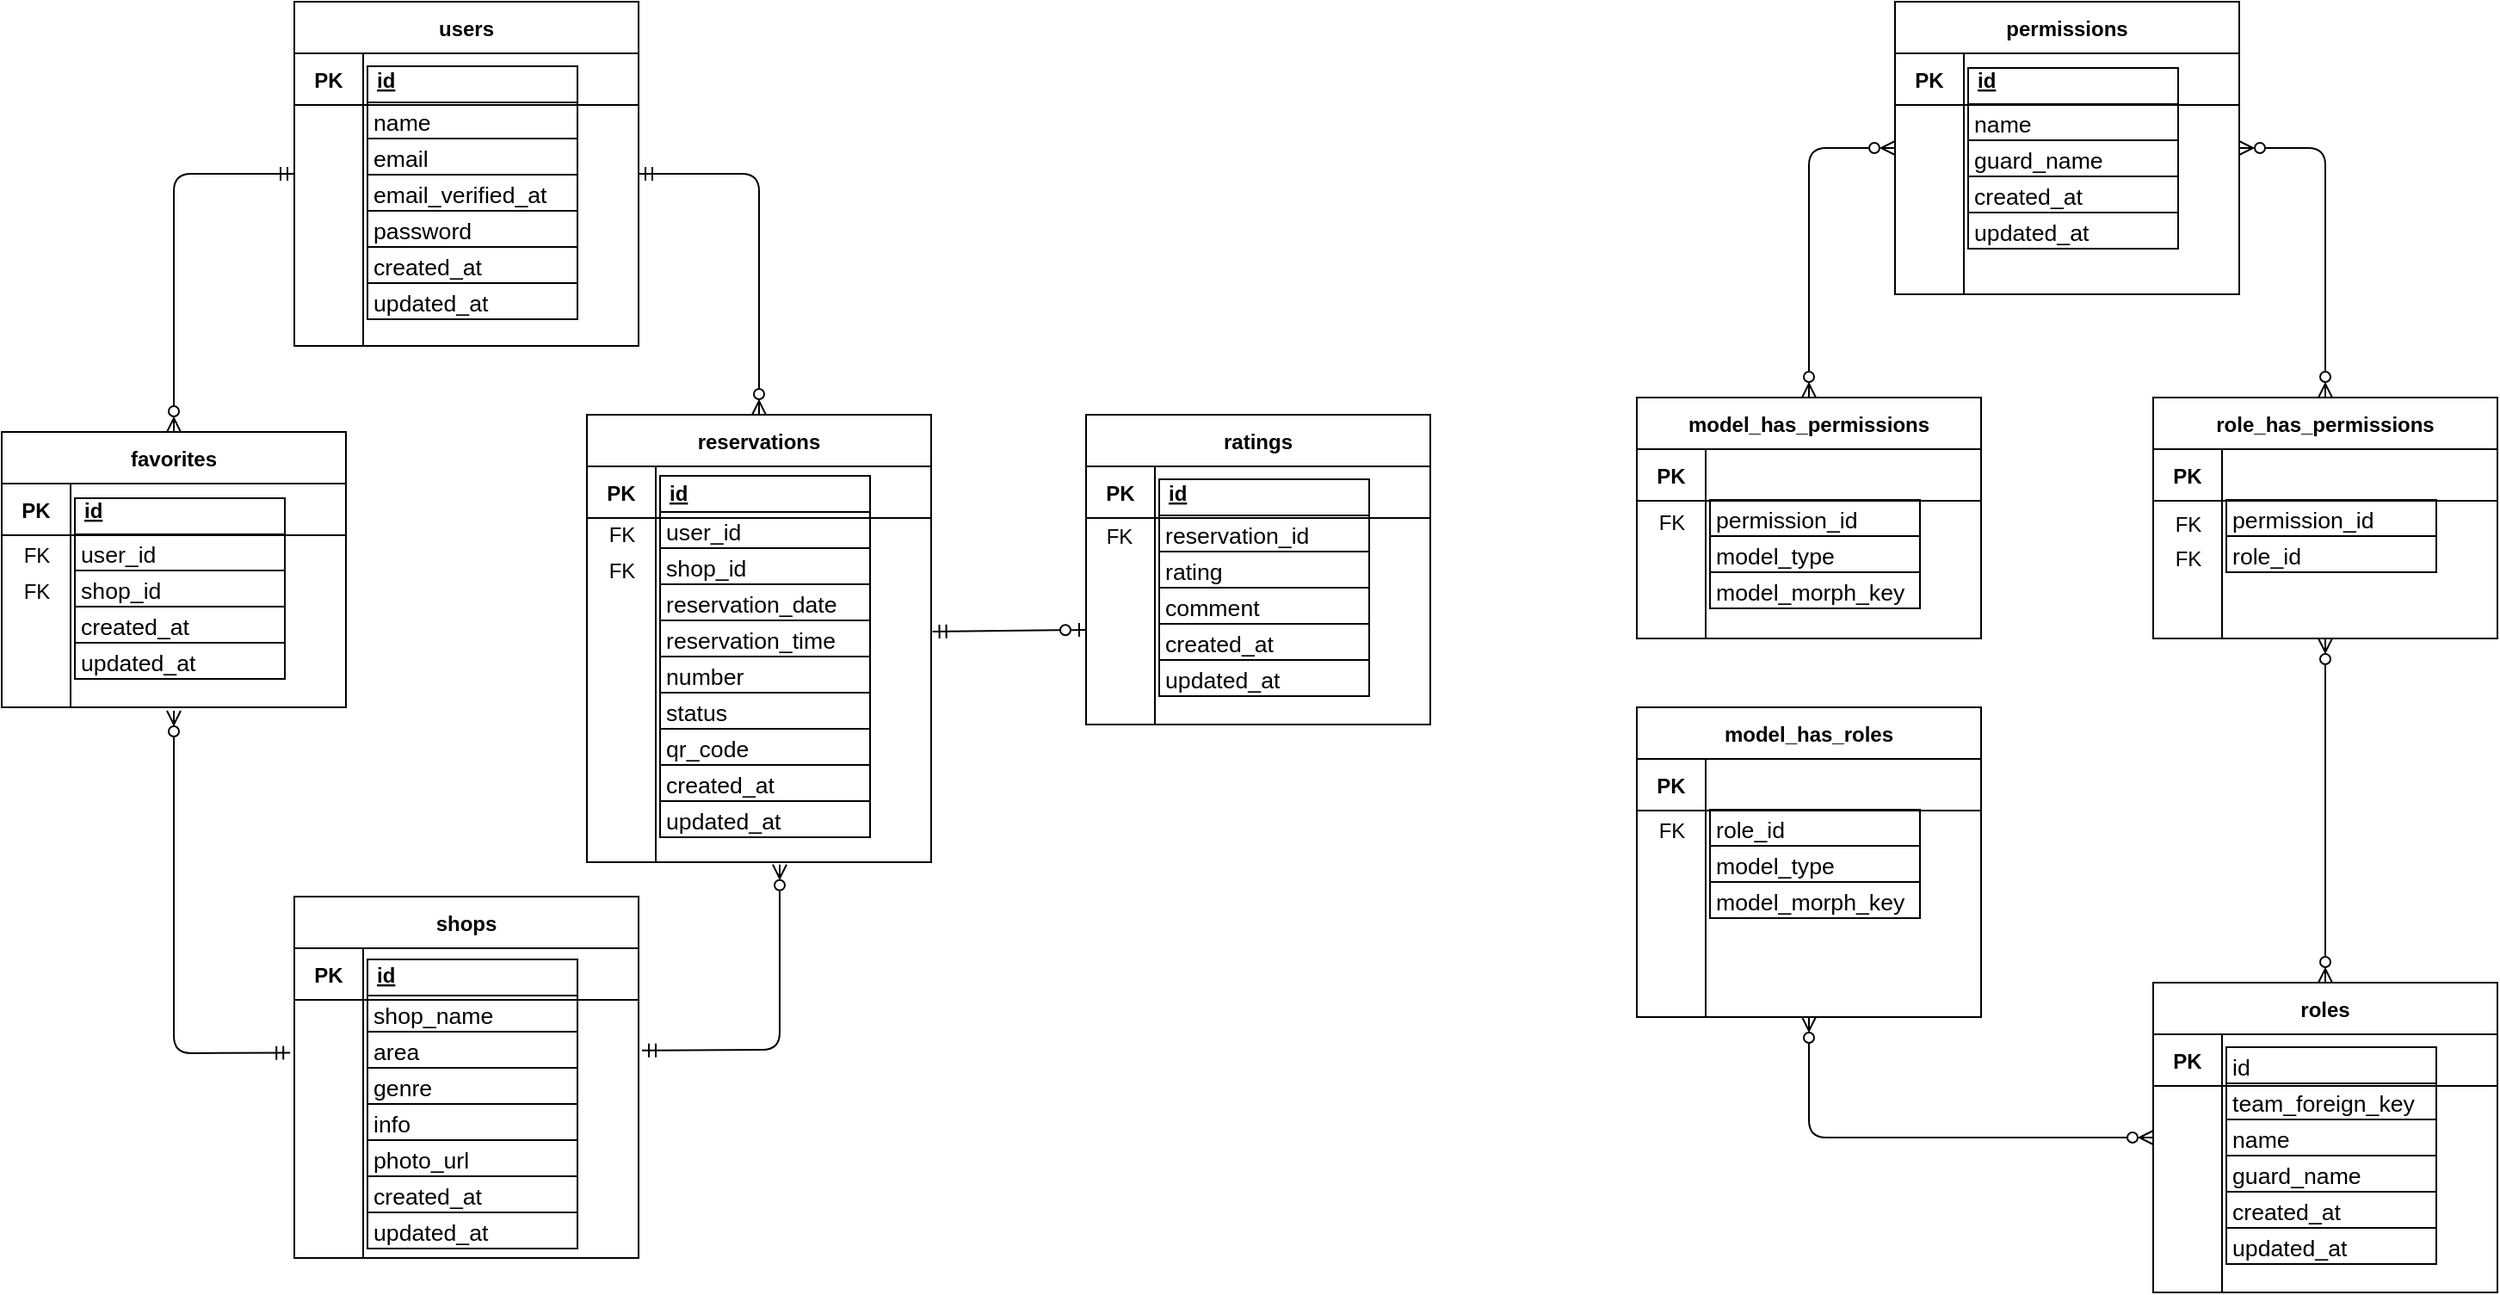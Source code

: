 <mxfile>
    <diagram id="Iv-c-DBPbkA1Gpz7bKkE" name="ページ1">
        <mxGraphModel dx="1739" dy="1017" grid="1" gridSize="10" guides="0" tooltips="1" connect="1" arrows="1" fold="1" page="1" pageScale="1" pageWidth="1654" pageHeight="1169" math="0" shadow="0">
            <root>
                <mxCell id="0"/>
                <mxCell id="1" parent="0"/>
                <mxCell id="98" value="" style="edgeStyle=none;html=1;startArrow=ERmandOne;startFill=0;endArrow=ERzeroToMany;endFill=0;" edge="1" parent="1" source="2" target="85">
                    <mxGeometry relative="1" as="geometry">
                        <Array as="points">
                            <mxPoint x="110" y="110"/>
                        </Array>
                    </mxGeometry>
                </mxCell>
                <mxCell id="113" value="" style="edgeStyle=none;html=1;startArrow=ERmandOne;startFill=0;endArrow=ERzeroToMany;endFill=0;" edge="1" parent="1" source="2" target="100">
                    <mxGeometry relative="1" as="geometry">
                        <Array as="points">
                            <mxPoint x="450" y="110"/>
                        </Array>
                    </mxGeometry>
                </mxCell>
                <mxCell id="2" value="users" style="shape=table;startSize=30;container=1;collapsible=1;childLayout=tableLayout;fixedRows=1;rowLines=0;fontStyle=1;align=center;resizeLast=1;labelBackgroundColor=default;" parent="1" vertex="1">
                    <mxGeometry x="180" y="10" width="200" height="200" as="geometry">
                        <mxRectangle x="70" y="90" width="70" height="30" as="alternateBounds"/>
                    </mxGeometry>
                </mxCell>
                <mxCell id="3" value="" style="shape=tableRow;horizontal=0;startSize=0;swimlaneHead=0;swimlaneBody=0;fillColor=none;collapsible=0;dropTarget=0;points=[[0,0.5],[1,0.5]];portConstraint=eastwest;top=0;left=0;right=0;bottom=1;" parent="2" vertex="1">
                    <mxGeometry y="30" width="200" height="30" as="geometry"/>
                </mxCell>
                <mxCell id="4" value="PK" style="shape=partialRectangle;connectable=0;fillColor=none;top=0;left=0;bottom=0;right=0;fontStyle=1;overflow=hidden;" parent="3" vertex="1">
                    <mxGeometry width="40" height="30" as="geometry">
                        <mxRectangle width="40" height="30" as="alternateBounds"/>
                    </mxGeometry>
                </mxCell>
                <mxCell id="5" value="id" style="shape=partialRectangle;connectable=0;fillColor=none;top=0;left=0;bottom=0;right=0;align=left;spacingLeft=6;fontStyle=5;overflow=hidden;" parent="3" vertex="1">
                    <mxGeometry x="40" width="160" height="30" as="geometry">
                        <mxRectangle width="160" height="30" as="alternateBounds"/>
                    </mxGeometry>
                </mxCell>
                <mxCell id="6" value="" style="shape=tableRow;horizontal=0;startSize=0;swimlaneHead=0;swimlaneBody=0;fillColor=none;collapsible=0;dropTarget=0;points=[[0,0.5],[1,0.5]];portConstraint=eastwest;top=0;left=0;right=0;bottom=0;" parent="2" vertex="1">
                    <mxGeometry y="60" width="200" height="30" as="geometry"/>
                </mxCell>
                <mxCell id="7" value="" style="shape=partialRectangle;connectable=0;fillColor=none;top=0;left=0;bottom=0;right=0;editable=1;overflow=hidden;" parent="6" vertex="1">
                    <mxGeometry width="40" height="30" as="geometry">
                        <mxRectangle width="40" height="30" as="alternateBounds"/>
                    </mxGeometry>
                </mxCell>
                <mxCell id="8" value="" style="shape=partialRectangle;connectable=0;fillColor=none;top=0;left=0;bottom=0;right=0;align=left;spacingLeft=6;overflow=hidden;" parent="6" vertex="1">
                    <mxGeometry x="40" width="160" height="30" as="geometry">
                        <mxRectangle width="160" height="30" as="alternateBounds"/>
                    </mxGeometry>
                </mxCell>
                <mxCell id="9" value="" style="shape=tableRow;horizontal=0;startSize=0;swimlaneHead=0;swimlaneBody=0;fillColor=none;collapsible=0;dropTarget=0;points=[[0,0.5],[1,0.5]];portConstraint=eastwest;top=0;left=0;right=0;bottom=0;" parent="2" vertex="1">
                    <mxGeometry y="90" width="200" height="90" as="geometry"/>
                </mxCell>
                <mxCell id="10" value="" style="shape=partialRectangle;connectable=0;fillColor=none;top=0;left=0;bottom=0;right=0;editable=1;overflow=hidden;" parent="9" vertex="1">
                    <mxGeometry width="40" height="90" as="geometry">
                        <mxRectangle width="40" height="90" as="alternateBounds"/>
                    </mxGeometry>
                </mxCell>
                <mxCell id="11" value="" style="shape=partialRectangle;connectable=0;fillColor=none;top=0;left=0;bottom=0;right=0;align=left;spacingLeft=6;overflow=hidden;" parent="9" vertex="1">
                    <mxGeometry x="40" width="160" height="90" as="geometry">
                        <mxRectangle width="160" height="90" as="alternateBounds"/>
                    </mxGeometry>
                </mxCell>
                <mxCell id="12" value="" style="shape=tableRow;horizontal=0;startSize=0;swimlaneHead=0;swimlaneBody=0;fillColor=none;collapsible=0;dropTarget=0;points=[[0,0.5],[1,0.5]];portConstraint=eastwest;top=0;left=0;right=0;bottom=0;" parent="2" vertex="1">
                    <mxGeometry y="180" width="200" height="20" as="geometry"/>
                </mxCell>
                <mxCell id="13" value="" style="shape=partialRectangle;connectable=0;fillColor=none;top=0;left=0;bottom=0;right=0;editable=1;overflow=hidden;" parent="12" vertex="1">
                    <mxGeometry width="40" height="20" as="geometry">
                        <mxRectangle width="40" height="20" as="alternateBounds"/>
                    </mxGeometry>
                </mxCell>
                <mxCell id="14" value="" style="shape=partialRectangle;connectable=0;fillColor=none;top=0;left=0;bottom=0;right=0;align=left;spacingLeft=6;overflow=hidden;" parent="12" vertex="1">
                    <mxGeometry x="40" width="160" height="20" as="geometry">
                        <mxRectangle width="160" height="20" as="alternateBounds"/>
                    </mxGeometry>
                </mxCell>
                <mxCell id="54" value="&lt;table style=&quot;table-layout: fixed; font-size: 10pt; font-family: Arial; width: 0px; border-collapse: collapse; border: none;&quot; data-sheets-root=&quot;1&quot; border=&quot;1&quot; dir=&quot;ltr&quot; cellpadding=&quot;0&quot; cellspacing=&quot;0&quot; xmlns=&quot;http://www.w3.org/1999/xhtml&quot;&gt;&lt;colgroup&gt;&lt;col width=&quot;122&quot;&gt;&lt;/colgroup&gt;&lt;tbody&gt;&lt;tr style=&quot;height: 21px;&quot;&gt;&lt;td style=&quot;border-width: 1px; border-style: solid; border-image: initial; overflow: hidden; padding: 0px 3px; vertical-align: bottom;&quot; data-sheets-value=&quot;{&amp;quot;1&amp;quot;:2,&amp;quot;2&amp;quot;:&amp;quot;id&amp;quot;}&quot;&gt;&lt;br&gt;&lt;/td&gt;&lt;/tr&gt;&lt;tr style=&quot;height: 21px;&quot;&gt;&lt;td style=&quot;border-width: 1px; border-style: solid; border-top-color: rgb(204, 204, 204); border-image: initial; overflow: hidden; padding: 0px 3px; vertical-align: bottom;&quot; data-sheets-value=&quot;{&amp;quot;1&amp;quot;:2,&amp;quot;2&amp;quot;:&amp;quot;name&amp;quot;}&quot;&gt;name&lt;/td&gt;&lt;/tr&gt;&lt;tr style=&quot;height: 21px;&quot;&gt;&lt;td style=&quot;border-width: 1px; border-style: solid; border-top-color: rgb(204, 204, 204); border-image: initial; overflow: hidden; padding: 0px 3px; vertical-align: bottom;&quot; data-sheets-value=&quot;{&amp;quot;1&amp;quot;:2,&amp;quot;2&amp;quot;:&amp;quot;email&amp;quot;}&quot;&gt;email&lt;/td&gt;&lt;/tr&gt;&lt;tr style=&quot;height: 21px;&quot;&gt;&lt;td style=&quot;border-width: 1px; border-style: solid; border-top-color: rgb(204, 204, 204); border-image: initial; overflow: hidden; padding: 0px 3px; vertical-align: bottom;&quot; data-sheets-value=&quot;{&amp;quot;1&amp;quot;:2,&amp;quot;2&amp;quot;:&amp;quot;email_verified_at&amp;quot;}&quot;&gt;email_verified_at&lt;/td&gt;&lt;/tr&gt;&lt;tr style=&quot;height: 21px;&quot;&gt;&lt;td style=&quot;border-width: 1px; border-style: solid; border-top-color: rgb(204, 204, 204); border-image: initial; overflow: hidden; padding: 0px 3px; vertical-align: bottom;&quot; data-sheets-value=&quot;{&amp;quot;1&amp;quot;:2,&amp;quot;2&amp;quot;:&amp;quot;password&amp;quot;}&quot;&gt;password&lt;/td&gt;&lt;/tr&gt;&lt;tr style=&quot;height: 21px;&quot;&gt;&lt;td style=&quot;border-width: 1px; border-style: solid; border-top-color: rgb(204, 204, 204); border-image: initial; overflow: hidden; padding: 0px 3px; vertical-align: bottom;&quot; data-sheets-value=&quot;{&amp;quot;1&amp;quot;:2,&amp;quot;2&amp;quot;:&amp;quot;created_at&amp;quot;}&quot;&gt;created_at&lt;/td&gt;&lt;/tr&gt;&lt;tr style=&quot;height: 21px;&quot;&gt;&lt;td style=&quot;border-width: 1px; border-style: solid; border-top-color: rgb(204, 204, 204); border-image: initial; overflow: hidden; padding: 0px 3px; vertical-align: bottom;&quot; data-sheets-value=&quot;{&amp;quot;1&amp;quot;:2,&amp;quot;2&amp;quot;:&amp;quot;updated_at&amp;quot;}&quot;&gt;updated_at&lt;/td&gt;&lt;/tr&gt;&lt;/tbody&gt;&lt;/table&gt;" style="text;html=1;align=left;verticalAlign=middle;resizable=0;points=[];autosize=1;strokeColor=none;fillColor=none;" vertex="1" parent="1">
                    <mxGeometry x="220" y="40" width="150" height="160" as="geometry"/>
                </mxCell>
                <mxCell id="127" value="" style="edgeStyle=none;html=1;entryX=-0.012;entryY=-0.01;entryDx=0;entryDy=0;entryPerimeter=0;endArrow=ERmandOne;endFill=0;startArrow=ERzeroToMany;startFill=0;" edge="1" parent="1">
                    <mxGeometry relative="1" as="geometry">
                        <mxPoint x="110" y="422" as="sourcePoint"/>
                        <mxPoint x="177.6" y="620.8" as="targetPoint"/>
                        <Array as="points">
                            <mxPoint x="110" y="621"/>
                        </Array>
                    </mxGeometry>
                </mxCell>
                <mxCell id="85" value="favorites" style="shape=table;startSize=30;container=1;collapsible=1;childLayout=tableLayout;fixedRows=1;rowLines=0;fontStyle=1;align=center;resizeLast=1;labelBackgroundColor=default;" vertex="1" parent="1">
                    <mxGeometry x="10" y="260" width="200" height="160" as="geometry">
                        <mxRectangle x="70" y="90" width="70" height="30" as="alternateBounds"/>
                    </mxGeometry>
                </mxCell>
                <mxCell id="86" value="" style="shape=tableRow;horizontal=0;startSize=0;swimlaneHead=0;swimlaneBody=0;fillColor=none;collapsible=0;dropTarget=0;points=[[0,0.5],[1,0.5]];portConstraint=eastwest;top=0;left=0;right=0;bottom=1;" vertex="1" parent="85">
                    <mxGeometry y="30" width="200" height="30" as="geometry"/>
                </mxCell>
                <mxCell id="87" value="PK" style="shape=partialRectangle;connectable=0;fillColor=none;top=0;left=0;bottom=0;right=0;fontStyle=1;overflow=hidden;" vertex="1" parent="86">
                    <mxGeometry width="40" height="30" as="geometry">
                        <mxRectangle width="40" height="30" as="alternateBounds"/>
                    </mxGeometry>
                </mxCell>
                <mxCell id="88" value="id" style="shape=partialRectangle;connectable=0;fillColor=none;top=0;left=0;bottom=0;right=0;align=left;spacingLeft=6;fontStyle=5;overflow=hidden;" vertex="1" parent="86">
                    <mxGeometry x="40" width="160" height="30" as="geometry">
                        <mxRectangle width="160" height="30" as="alternateBounds"/>
                    </mxGeometry>
                </mxCell>
                <mxCell id="89" value="" style="shape=tableRow;horizontal=0;startSize=0;swimlaneHead=0;swimlaneBody=0;fillColor=none;collapsible=0;dropTarget=0;points=[[0,0.5],[1,0.5]];portConstraint=eastwest;top=0;left=0;right=0;bottom=0;" vertex="1" parent="85">
                    <mxGeometry y="60" width="200" height="30" as="geometry"/>
                </mxCell>
                <mxCell id="90" value="" style="shape=partialRectangle;connectable=0;fillColor=none;top=0;left=0;bottom=0;right=0;editable=1;overflow=hidden;" vertex="1" parent="89">
                    <mxGeometry width="40" height="30" as="geometry">
                        <mxRectangle width="40" height="30" as="alternateBounds"/>
                    </mxGeometry>
                </mxCell>
                <mxCell id="91" value="" style="shape=partialRectangle;connectable=0;fillColor=none;top=0;left=0;bottom=0;right=0;align=left;spacingLeft=6;overflow=hidden;" vertex="1" parent="89">
                    <mxGeometry x="40" width="160" height="30" as="geometry">
                        <mxRectangle width="160" height="30" as="alternateBounds"/>
                    </mxGeometry>
                </mxCell>
                <mxCell id="92" value="" style="shape=tableRow;horizontal=0;startSize=0;swimlaneHead=0;swimlaneBody=0;fillColor=none;collapsible=0;dropTarget=0;points=[[0,0.5],[1,0.5]];portConstraint=eastwest;top=0;left=0;right=0;bottom=0;" vertex="1" parent="85">
                    <mxGeometry y="90" width="200" height="70" as="geometry"/>
                </mxCell>
                <mxCell id="93" value="" style="shape=partialRectangle;connectable=0;fillColor=none;top=0;left=0;bottom=0;right=0;editable=1;overflow=hidden;" vertex="1" parent="92">
                    <mxGeometry width="40" height="70" as="geometry">
                        <mxRectangle width="40" height="70" as="alternateBounds"/>
                    </mxGeometry>
                </mxCell>
                <mxCell id="94" value="" style="shape=partialRectangle;connectable=0;fillColor=none;top=0;left=0;bottom=0;right=0;align=left;spacingLeft=6;overflow=hidden;" vertex="1" parent="92">
                    <mxGeometry x="40" width="160" height="70" as="geometry">
                        <mxRectangle width="160" height="70" as="alternateBounds"/>
                    </mxGeometry>
                </mxCell>
                <mxCell id="99" value="&lt;table style=&quot;table-layout: fixed; font-size: 10pt; font-family: Arial; width: 0px; border-collapse: collapse; border: none;&quot; data-sheets-root=&quot;1&quot; border=&quot;1&quot; dir=&quot;ltr&quot; cellpadding=&quot;0&quot; cellspacing=&quot;0&quot; xmlns=&quot;http://www.w3.org/1999/xhtml&quot;&gt;&lt;colgroup&gt;&lt;col width=&quot;122&quot;&gt;&lt;/colgroup&gt;&lt;tbody&gt;&lt;tr style=&quot;height: 21px;&quot;&gt;&lt;td style=&quot;border-width: 1px; border-style: solid; border-image: initial; overflow: hidden; padding: 0px 3px; vertical-align: bottom;&quot; data-sheets-value=&quot;{&amp;quot;1&amp;quot;:2,&amp;quot;2&amp;quot;:&amp;quot;id&amp;quot;}&quot;&gt;&lt;/td&gt;&lt;/tr&gt;&lt;tr style=&quot;height: 21px;&quot;&gt;&lt;td style=&quot;border-width: 1px; border-style: solid; border-top-color: rgb(204, 204, 204); border-image: initial; overflow: hidden; padding: 0px 3px; vertical-align: bottom;&quot; data-sheets-value=&quot;{&amp;quot;1&amp;quot;:2,&amp;quot;2&amp;quot;:&amp;quot;user_id&amp;quot;}&quot;&gt;user_id&lt;/td&gt;&lt;/tr&gt;&lt;tr style=&quot;height: 21px;&quot;&gt;&lt;td style=&quot;border-width: 1px; border-style: solid; border-top-color: rgb(204, 204, 204); border-image: initial; overflow: hidden; padding: 0px 3px; vertical-align: bottom;&quot; data-sheets-value=&quot;{&amp;quot;1&amp;quot;:2,&amp;quot;2&amp;quot;:&amp;quot;shop_id&amp;quot;}&quot;&gt;shop_id&lt;/td&gt;&lt;/tr&gt;&lt;tr style=&quot;height: 21px;&quot;&gt;&lt;td style=&quot;border-width: 1px; border-style: solid; border-top-color: rgb(204, 204, 204); border-image: initial; overflow: hidden; padding: 0px 3px; vertical-align: bottom;&quot; data-sheets-value=&quot;{&amp;quot;1&amp;quot;:2,&amp;quot;2&amp;quot;:&amp;quot;created_at&amp;quot;}&quot;&gt;created_at&lt;/td&gt;&lt;/tr&gt;&lt;tr style=&quot;height: 21px;&quot;&gt;&lt;td style=&quot;border-width: 1px; border-style: solid; border-top-color: rgb(204, 204, 204); border-image: initial; overflow: hidden; padding: 0px 3px; vertical-align: bottom;&quot; data-sheets-value=&quot;{&amp;quot;1&amp;quot;:2,&amp;quot;2&amp;quot;:&amp;quot;updated_at&amp;quot;}&quot;&gt;updated_at&lt;/td&gt;&lt;/tr&gt;&lt;/tbody&gt;&lt;/table&gt;" style="text;html=1;align=left;verticalAlign=middle;resizable=0;points=[];autosize=1;strokeColor=none;fillColor=none;" vertex="1" parent="1">
                    <mxGeometry x="50" y="290" width="150" height="120" as="geometry"/>
                </mxCell>
                <mxCell id="146" value="" style="edgeStyle=none;html=1;startArrow=ERmandOne;startFill=0;endArrow=ERzeroToOne;endFill=0;entryX=0;entryY=0.5;entryDx=0;entryDy=0;exitX=1.004;exitY=0.24;exitDx=0;exitDy=0;exitPerimeter=0;" edge="1" parent="1" source="107" target="140">
                    <mxGeometry relative="1" as="geometry">
                        <mxPoint x="680" y="381.676" as="sourcePoint"/>
                        <mxPoint x="757.8" y="382.98" as="targetPoint"/>
                    </mxGeometry>
                </mxCell>
                <mxCell id="100" value="reservations" style="shape=table;startSize=30;container=1;collapsible=1;childLayout=tableLayout;fixedRows=1;rowLines=0;fontStyle=1;align=center;resizeLast=1;labelBackgroundColor=default;" vertex="1" parent="1">
                    <mxGeometry x="350" y="250" width="200" height="260" as="geometry">
                        <mxRectangle x="70" y="90" width="70" height="30" as="alternateBounds"/>
                    </mxGeometry>
                </mxCell>
                <mxCell id="101" value="" style="shape=tableRow;horizontal=0;startSize=0;swimlaneHead=0;swimlaneBody=0;fillColor=none;collapsible=0;dropTarget=0;points=[[0,0.5],[1,0.5]];portConstraint=eastwest;top=0;left=0;right=0;bottom=1;" vertex="1" parent="100">
                    <mxGeometry y="30" width="200" height="30" as="geometry"/>
                </mxCell>
                <mxCell id="102" value="PK" style="shape=partialRectangle;connectable=0;fillColor=none;top=0;left=0;bottom=0;right=0;fontStyle=1;overflow=hidden;" vertex="1" parent="101">
                    <mxGeometry width="40" height="30" as="geometry">
                        <mxRectangle width="40" height="30" as="alternateBounds"/>
                    </mxGeometry>
                </mxCell>
                <mxCell id="103" value="id" style="shape=partialRectangle;connectable=0;fillColor=none;top=0;left=0;bottom=0;right=0;align=left;spacingLeft=6;fontStyle=5;overflow=hidden;" vertex="1" parent="101">
                    <mxGeometry x="40" width="160" height="30" as="geometry">
                        <mxRectangle width="160" height="30" as="alternateBounds"/>
                    </mxGeometry>
                </mxCell>
                <mxCell id="104" value="" style="shape=tableRow;horizontal=0;startSize=0;swimlaneHead=0;swimlaneBody=0;fillColor=none;collapsible=0;dropTarget=0;points=[[0,0.5],[1,0.5]];portConstraint=eastwest;top=0;left=0;right=0;bottom=0;" vertex="1" parent="100">
                    <mxGeometry y="60" width="200" height="30" as="geometry"/>
                </mxCell>
                <mxCell id="105" value="" style="shape=partialRectangle;connectable=0;fillColor=none;top=0;left=0;bottom=0;right=0;editable=1;overflow=hidden;" vertex="1" parent="104">
                    <mxGeometry width="40" height="30" as="geometry">
                        <mxRectangle width="40" height="30" as="alternateBounds"/>
                    </mxGeometry>
                </mxCell>
                <mxCell id="106" value="" style="shape=partialRectangle;connectable=0;fillColor=none;top=0;left=0;bottom=0;right=0;align=left;spacingLeft=6;overflow=hidden;" vertex="1" parent="104">
                    <mxGeometry x="40" width="160" height="30" as="geometry">
                        <mxRectangle width="160" height="30" as="alternateBounds"/>
                    </mxGeometry>
                </mxCell>
                <mxCell id="107" value="" style="shape=tableRow;horizontal=0;startSize=0;swimlaneHead=0;swimlaneBody=0;fillColor=none;collapsible=0;dropTarget=0;points=[[0,0.5],[1,0.5]];portConstraint=eastwest;top=0;left=0;right=0;bottom=0;" vertex="1" parent="100">
                    <mxGeometry y="90" width="200" height="150" as="geometry"/>
                </mxCell>
                <mxCell id="108" value="" style="shape=partialRectangle;connectable=0;fillColor=none;top=0;left=0;bottom=0;right=0;editable=1;overflow=hidden;" vertex="1" parent="107">
                    <mxGeometry width="40" height="150" as="geometry">
                        <mxRectangle width="40" height="150" as="alternateBounds"/>
                    </mxGeometry>
                </mxCell>
                <mxCell id="109" value="" style="shape=partialRectangle;connectable=0;fillColor=none;top=0;left=0;bottom=0;right=0;align=left;spacingLeft=6;overflow=hidden;" vertex="1" parent="107">
                    <mxGeometry x="40" width="160" height="150" as="geometry">
                        <mxRectangle width="160" height="150" as="alternateBounds"/>
                    </mxGeometry>
                </mxCell>
                <mxCell id="110" value="" style="shape=tableRow;horizontal=0;startSize=0;swimlaneHead=0;swimlaneBody=0;fillColor=none;collapsible=0;dropTarget=0;points=[[0,0.5],[1,0.5]];portConstraint=eastwest;top=0;left=0;right=0;bottom=0;" vertex="1" parent="100">
                    <mxGeometry y="240" width="200" height="20" as="geometry"/>
                </mxCell>
                <mxCell id="111" value="" style="shape=partialRectangle;connectable=0;fillColor=none;top=0;left=0;bottom=0;right=0;editable=1;overflow=hidden;" vertex="1" parent="110">
                    <mxGeometry width="40" height="20" as="geometry">
                        <mxRectangle width="40" height="20" as="alternateBounds"/>
                    </mxGeometry>
                </mxCell>
                <mxCell id="112" value="" style="shape=partialRectangle;connectable=0;fillColor=none;top=0;left=0;bottom=0;right=0;align=left;spacingLeft=6;overflow=hidden;" vertex="1" parent="110">
                    <mxGeometry x="40" width="160" height="20" as="geometry">
                        <mxRectangle width="160" height="20" as="alternateBounds"/>
                    </mxGeometry>
                </mxCell>
                <mxCell id="115" value="&lt;table style=&quot;table-layout: fixed; font-size: 10pt; font-family: Arial; width: 0px; border-collapse: collapse; border: none;&quot; data-sheets-root=&quot;1&quot; border=&quot;1&quot; dir=&quot;ltr&quot; cellpadding=&quot;0&quot; cellspacing=&quot;0&quot; xmlns=&quot;http://www.w3.org/1999/xhtml&quot;&gt;&lt;colgroup&gt;&lt;col width=&quot;122&quot;&gt;&lt;/colgroup&gt;&lt;tbody&gt;&lt;tr style=&quot;height: 21px;&quot;&gt;&lt;td style=&quot;border-width: 1px; border-style: solid; border-image: initial; overflow: hidden; padding: 0px 3px; vertical-align: bottom;&quot; data-sheets-value=&quot;{&amp;quot;1&amp;quot;:2,&amp;quot;2&amp;quot;:&amp;quot;id&amp;quot;}&quot;&gt;&lt;br&gt;&lt;/td&gt;&lt;/tr&gt;&lt;tr style=&quot;height: 21px;&quot;&gt;&lt;td style=&quot;border-width: 1px; border-style: solid; border-top-color: rgb(204, 204, 204); border-image: initial; overflow: hidden; padding: 0px 3px; vertical-align: bottom;&quot; data-sheets-value=&quot;{&amp;quot;1&amp;quot;:2,&amp;quot;2&amp;quot;:&amp;quot;user_id&amp;quot;}&quot;&gt;user_id&lt;/td&gt;&lt;/tr&gt;&lt;tr style=&quot;height: 21px;&quot;&gt;&lt;td style=&quot;border-width: 1px; border-style: solid; border-top-color: rgb(204, 204, 204); border-image: initial; overflow: hidden; padding: 0px 3px; vertical-align: bottom;&quot; data-sheets-value=&quot;{&amp;quot;1&amp;quot;:2,&amp;quot;2&amp;quot;:&amp;quot;shop_id&amp;quot;}&quot;&gt;shop_id&lt;/td&gt;&lt;/tr&gt;&lt;tr style=&quot;height: 21px;&quot;&gt;&lt;td style=&quot;border-width: 1px; border-style: solid; border-top-color: rgb(204, 204, 204); border-image: initial; overflow: hidden; padding: 0px 3px; vertical-align: bottom;&quot; data-sheets-value=&quot;{&amp;quot;1&amp;quot;:2,&amp;quot;2&amp;quot;:&amp;quot;reservation_date&amp;quot;}&quot;&gt;reservation_date&lt;/td&gt;&lt;/tr&gt;&lt;tr style=&quot;height: 21px;&quot;&gt;&lt;td style=&quot;border-width: 1px; border-style: solid; border-top-color: rgb(204, 204, 204); border-image: initial; overflow: hidden; padding: 0px 3px; vertical-align: bottom;&quot; data-sheets-value=&quot;{&amp;quot;1&amp;quot;:2,&amp;quot;2&amp;quot;:&amp;quot;reservation_time&amp;quot;}&quot;&gt;reservation_time&lt;/td&gt;&lt;/tr&gt;&lt;tr style=&quot;height: 21px;&quot;&gt;&lt;td style=&quot;border-width: 1px; border-style: solid; border-top-color: rgb(204, 204, 204); border-image: initial; overflow: hidden; padding: 0px 3px; vertical-align: bottom;&quot; data-sheets-value=&quot;{&amp;quot;1&amp;quot;:2,&amp;quot;2&amp;quot;:&amp;quot;number&amp;quot;}&quot;&gt;number&lt;/td&gt;&lt;/tr&gt;&lt;tr style=&quot;height: 21px;&quot;&gt;&lt;td style=&quot;border-width: 1px; border-style: solid; border-top-color: rgb(204, 204, 204); border-image: initial; overflow: hidden; padding: 0px 3px; vertical-align: bottom;&quot; data-sheets-value=&quot;{&amp;quot;1&amp;quot;:2,&amp;quot;2&amp;quot;:&amp;quot;status&amp;quot;}&quot;&gt;status&lt;/td&gt;&lt;/tr&gt;&lt;tr style=&quot;height: 21px;&quot;&gt;&lt;td style=&quot;border-width: 1px; border-style: solid; border-top-color: rgb(204, 204, 204); border-image: initial; overflow: hidden; padding: 0px 3px; vertical-align: bottom;&quot; data-sheets-value=&quot;{&amp;quot;1&amp;quot;:2,&amp;quot;2&amp;quot;:&amp;quot;qr_code&amp;quot;}&quot;&gt;qr_code&lt;/td&gt;&lt;/tr&gt;&lt;tr style=&quot;height: 21px;&quot;&gt;&lt;td style=&quot;border-width: 1px; border-style: solid; border-top-color: rgb(204, 204, 204); border-image: initial; overflow: hidden; padding: 0px 3px; vertical-align: bottom;&quot; data-sheets-value=&quot;{&amp;quot;1&amp;quot;:2,&amp;quot;2&amp;quot;:&amp;quot;created_at&amp;quot;}&quot;&gt;created_at&lt;/td&gt;&lt;/tr&gt;&lt;tr style=&quot;height: 21px;&quot;&gt;&lt;td style=&quot;border-width: 1px; border-style: solid; border-top-color: rgb(204, 204, 204); border-image: initial; overflow: hidden; padding: 0px 3px; vertical-align: bottom;&quot; data-sheets-value=&quot;{&amp;quot;1&amp;quot;:2,&amp;quot;2&amp;quot;:&amp;quot;updated_at&amp;quot;}&quot;&gt;updated_at&lt;/td&gt;&lt;/tr&gt;&lt;/tbody&gt;&lt;/table&gt;" style="text;html=1;align=left;verticalAlign=middle;resizable=0;points=[];autosize=1;strokeColor=none;fillColor=none;" vertex="1" parent="1">
                    <mxGeometry x="390" y="280" width="150" height="220" as="geometry"/>
                </mxCell>
                <mxCell id="117" value="shops" style="shape=table;startSize=30;container=1;collapsible=1;childLayout=tableLayout;fixedRows=1;rowLines=0;fontStyle=1;align=center;resizeLast=1;labelBackgroundColor=default;" vertex="1" parent="1">
                    <mxGeometry x="180" y="530" width="200" height="210" as="geometry">
                        <mxRectangle x="70" y="90" width="70" height="30" as="alternateBounds"/>
                    </mxGeometry>
                </mxCell>
                <mxCell id="118" value="" style="shape=tableRow;horizontal=0;startSize=0;swimlaneHead=0;swimlaneBody=0;fillColor=none;collapsible=0;dropTarget=0;points=[[0,0.5],[1,0.5]];portConstraint=eastwest;top=0;left=0;right=0;bottom=1;" vertex="1" parent="117">
                    <mxGeometry y="30" width="200" height="30" as="geometry"/>
                </mxCell>
                <mxCell id="119" value="PK" style="shape=partialRectangle;connectable=0;fillColor=none;top=0;left=0;bottom=0;right=0;fontStyle=1;overflow=hidden;" vertex="1" parent="118">
                    <mxGeometry width="40" height="30" as="geometry">
                        <mxRectangle width="40" height="30" as="alternateBounds"/>
                    </mxGeometry>
                </mxCell>
                <mxCell id="120" value="id" style="shape=partialRectangle;connectable=0;fillColor=none;top=0;left=0;bottom=0;right=0;align=left;spacingLeft=6;fontStyle=5;overflow=hidden;" vertex="1" parent="118">
                    <mxGeometry x="40" width="160" height="30" as="geometry">
                        <mxRectangle width="160" height="30" as="alternateBounds"/>
                    </mxGeometry>
                </mxCell>
                <mxCell id="121" value="" style="shape=tableRow;horizontal=0;startSize=0;swimlaneHead=0;swimlaneBody=0;fillColor=none;collapsible=0;dropTarget=0;points=[[0,0.5],[1,0.5]];portConstraint=eastwest;top=0;left=0;right=0;bottom=0;" vertex="1" parent="117">
                    <mxGeometry y="60" width="200" height="30" as="geometry"/>
                </mxCell>
                <mxCell id="122" value="" style="shape=partialRectangle;connectable=0;fillColor=none;top=0;left=0;bottom=0;right=0;editable=1;overflow=hidden;" vertex="1" parent="121">
                    <mxGeometry width="40" height="30" as="geometry">
                        <mxRectangle width="40" height="30" as="alternateBounds"/>
                    </mxGeometry>
                </mxCell>
                <mxCell id="123" value="" style="shape=partialRectangle;connectable=0;fillColor=none;top=0;left=0;bottom=0;right=0;align=left;spacingLeft=6;overflow=hidden;" vertex="1" parent="121">
                    <mxGeometry x="40" width="160" height="30" as="geometry">
                        <mxRectangle width="160" height="30" as="alternateBounds"/>
                    </mxGeometry>
                </mxCell>
                <mxCell id="124" value="" style="shape=tableRow;horizontal=0;startSize=0;swimlaneHead=0;swimlaneBody=0;fillColor=none;collapsible=0;dropTarget=0;points=[[0,0.5],[1,0.5]];portConstraint=eastwest;top=0;left=0;right=0;bottom=0;" vertex="1" parent="117">
                    <mxGeometry y="90" width="200" height="120" as="geometry"/>
                </mxCell>
                <mxCell id="125" value="" style="shape=partialRectangle;connectable=0;fillColor=none;top=0;left=0;bottom=0;right=0;editable=1;overflow=hidden;" vertex="1" parent="124">
                    <mxGeometry width="40" height="120" as="geometry">
                        <mxRectangle width="40" height="120" as="alternateBounds"/>
                    </mxGeometry>
                </mxCell>
                <mxCell id="126" value="" style="shape=partialRectangle;connectable=0;fillColor=none;top=0;left=0;bottom=0;right=0;align=left;spacingLeft=6;overflow=hidden;" vertex="1" parent="124">
                    <mxGeometry x="40" width="160" height="120" as="geometry">
                        <mxRectangle width="160" height="120" as="alternateBounds"/>
                    </mxGeometry>
                </mxCell>
                <mxCell id="128" value="&lt;table style=&quot;table-layout: fixed; font-size: 10pt; font-family: Arial; width: 0px; border-collapse: collapse; border: none;&quot; data-sheets-root=&quot;1&quot; border=&quot;1&quot; dir=&quot;ltr&quot; cellpadding=&quot;0&quot; cellspacing=&quot;0&quot; xmlns=&quot;http://www.w3.org/1999/xhtml&quot;&gt;&lt;colgroup&gt;&lt;col width=&quot;122&quot;&gt;&lt;/colgroup&gt;&lt;tbody&gt;&lt;tr style=&quot;height: 21px;&quot;&gt;&lt;td style=&quot;border-width: 1px; border-style: solid; border-image: initial; overflow: hidden; padding: 0px 3px; vertical-align: bottom;&quot; data-sheets-value=&quot;{&amp;quot;1&amp;quot;:2,&amp;quot;2&amp;quot;:&amp;quot;id&amp;quot;}&quot;&gt;&lt;br&gt;&lt;/td&gt;&lt;/tr&gt;&lt;tr style=&quot;height: 21px;&quot;&gt;&lt;td style=&quot;border-width: 1px; border-style: solid; border-top-color: rgb(204, 204, 204); border-image: initial; overflow: hidden; padding: 0px 3px; vertical-align: bottom;&quot; data-sheets-value=&quot;{&amp;quot;1&amp;quot;:2,&amp;quot;2&amp;quot;:&amp;quot;shop_name&amp;quot;}&quot;&gt;shop_name&lt;/td&gt;&lt;/tr&gt;&lt;tr style=&quot;height: 21px;&quot;&gt;&lt;td style=&quot;border-width: 1px; border-style: solid; border-top-color: rgb(204, 204, 204); border-image: initial; overflow: hidden; padding: 0px 3px; vertical-align: bottom;&quot; data-sheets-value=&quot;{&amp;quot;1&amp;quot;:2,&amp;quot;2&amp;quot;:&amp;quot;area&amp;quot;}&quot;&gt;area&lt;/td&gt;&lt;/tr&gt;&lt;tr style=&quot;height: 21px;&quot;&gt;&lt;td style=&quot;border-width: 1px; border-style: solid; border-top-color: rgb(204, 204, 204); border-image: initial; overflow: hidden; padding: 0px 3px; vertical-align: bottom;&quot; data-sheets-value=&quot;{&amp;quot;1&amp;quot;:2,&amp;quot;2&amp;quot;:&amp;quot;genre&amp;quot;}&quot;&gt;genre&lt;/td&gt;&lt;/tr&gt;&lt;tr style=&quot;height: 21px;&quot;&gt;&lt;td style=&quot;border-width: 1px; border-style: solid; border-top-color: rgb(204, 204, 204); border-image: initial; overflow: hidden; padding: 0px 3px; vertical-align: bottom;&quot; data-sheets-value=&quot;{&amp;quot;1&amp;quot;:2,&amp;quot;2&amp;quot;:&amp;quot;info&amp;quot;}&quot;&gt;info&lt;/td&gt;&lt;/tr&gt;&lt;tr style=&quot;height: 21px;&quot;&gt;&lt;td style=&quot;border-width: 1px; border-style: solid; border-top-color: rgb(204, 204, 204); border-image: initial; overflow: hidden; padding: 0px 3px; vertical-align: bottom;&quot; data-sheets-value=&quot;{&amp;quot;1&amp;quot;:2,&amp;quot;2&amp;quot;:&amp;quot;photo_url&amp;quot;}&quot;&gt;photo_url&lt;/td&gt;&lt;/tr&gt;&lt;tr style=&quot;height: 21px;&quot;&gt;&lt;td style=&quot;border-width: 1px; border-style: solid; border-top-color: rgb(204, 204, 204); border-image: initial; overflow: hidden; padding: 0px 3px; vertical-align: bottom;&quot; data-sheets-value=&quot;{&amp;quot;1&amp;quot;:2,&amp;quot;2&amp;quot;:&amp;quot;created_at&amp;quot;}&quot;&gt;created_at&lt;/td&gt;&lt;/tr&gt;&lt;tr style=&quot;height: 21px;&quot;&gt;&lt;td style=&quot;border-width: 1px; border-style: solid; border-top-color: rgb(204, 204, 204); border-image: initial; overflow: hidden; padding: 0px 3px; vertical-align: bottom;&quot; data-sheets-value=&quot;{&amp;quot;1&amp;quot;:2,&amp;quot;2&amp;quot;:&amp;quot;updated_at&amp;quot;}&quot;&gt;updated_at&lt;/td&gt;&lt;/tr&gt;&lt;/tbody&gt;&lt;/table&gt;" style="text;html=1;align=left;verticalAlign=middle;resizable=0;points=[];autosize=1;strokeColor=none;fillColor=none;" vertex="1" parent="1">
                    <mxGeometry x="220" y="560" width="150" height="180" as="geometry"/>
                </mxCell>
                <mxCell id="129" style="edgeStyle=none;html=1;entryX=0.56;entryY=1.07;entryDx=0;entryDy=0;entryPerimeter=0;exitX=1.01;exitY=-0.005;exitDx=0;exitDy=0;exitPerimeter=0;startArrow=ERmandOne;startFill=0;endArrow=ERzeroToMany;endFill=0;" edge="1" parent="1" source="124" target="110">
                    <mxGeometry relative="1" as="geometry">
                        <mxPoint x="470" y="630" as="sourcePoint"/>
                        <Array as="points">
                            <mxPoint x="462" y="619"/>
                        </Array>
                    </mxGeometry>
                </mxCell>
                <mxCell id="133" value="ratings" style="shape=table;startSize=30;container=1;collapsible=1;childLayout=tableLayout;fixedRows=1;rowLines=0;fontStyle=1;align=center;resizeLast=1;labelBackgroundColor=default;" vertex="1" parent="1">
                    <mxGeometry x="640" y="250" width="200" height="180" as="geometry">
                        <mxRectangle x="70" y="90" width="70" height="30" as="alternateBounds"/>
                    </mxGeometry>
                </mxCell>
                <mxCell id="134" value="" style="shape=tableRow;horizontal=0;startSize=0;swimlaneHead=0;swimlaneBody=0;fillColor=none;collapsible=0;dropTarget=0;points=[[0,0.5],[1,0.5]];portConstraint=eastwest;top=0;left=0;right=0;bottom=1;" vertex="1" parent="133">
                    <mxGeometry y="30" width="200" height="30" as="geometry"/>
                </mxCell>
                <mxCell id="135" value="PK" style="shape=partialRectangle;connectable=0;fillColor=none;top=0;left=0;bottom=0;right=0;fontStyle=1;overflow=hidden;" vertex="1" parent="134">
                    <mxGeometry width="40" height="30" as="geometry">
                        <mxRectangle width="40" height="30" as="alternateBounds"/>
                    </mxGeometry>
                </mxCell>
                <mxCell id="136" value="id" style="shape=partialRectangle;connectable=0;fillColor=none;top=0;left=0;bottom=0;right=0;align=left;spacingLeft=6;fontStyle=5;overflow=hidden;" vertex="1" parent="134">
                    <mxGeometry x="40" width="160" height="30" as="geometry">
                        <mxRectangle width="160" height="30" as="alternateBounds"/>
                    </mxGeometry>
                </mxCell>
                <mxCell id="137" value="" style="shape=tableRow;horizontal=0;startSize=0;swimlaneHead=0;swimlaneBody=0;fillColor=none;collapsible=0;dropTarget=0;points=[[0,0.5],[1,0.5]];portConstraint=eastwest;top=0;left=0;right=0;bottom=0;" vertex="1" parent="133">
                    <mxGeometry y="60" width="200" height="30" as="geometry"/>
                </mxCell>
                <mxCell id="138" value="" style="shape=partialRectangle;connectable=0;fillColor=none;top=0;left=0;bottom=0;right=0;editable=1;overflow=hidden;" vertex="1" parent="137">
                    <mxGeometry width="40" height="30" as="geometry">
                        <mxRectangle width="40" height="30" as="alternateBounds"/>
                    </mxGeometry>
                </mxCell>
                <mxCell id="139" value="" style="shape=partialRectangle;connectable=0;fillColor=none;top=0;left=0;bottom=0;right=0;align=left;spacingLeft=6;overflow=hidden;" vertex="1" parent="137">
                    <mxGeometry x="40" width="160" height="30" as="geometry">
                        <mxRectangle width="160" height="30" as="alternateBounds"/>
                    </mxGeometry>
                </mxCell>
                <mxCell id="140" value="" style="shape=tableRow;horizontal=0;startSize=0;swimlaneHead=0;swimlaneBody=0;fillColor=none;collapsible=0;dropTarget=0;points=[[0,0.5],[1,0.5]];portConstraint=eastwest;top=0;left=0;right=0;bottom=0;" vertex="1" parent="133">
                    <mxGeometry y="90" width="200" height="70" as="geometry"/>
                </mxCell>
                <mxCell id="141" value="" style="shape=partialRectangle;connectable=0;fillColor=none;top=0;left=0;bottom=0;right=0;editable=1;overflow=hidden;" vertex="1" parent="140">
                    <mxGeometry width="40" height="70" as="geometry">
                        <mxRectangle width="40" height="70" as="alternateBounds"/>
                    </mxGeometry>
                </mxCell>
                <mxCell id="142" value="" style="shape=partialRectangle;connectable=0;fillColor=none;top=0;left=0;bottom=0;right=0;align=left;spacingLeft=6;overflow=hidden;" vertex="1" parent="140">
                    <mxGeometry x="40" width="160" height="70" as="geometry">
                        <mxRectangle width="160" height="70" as="alternateBounds"/>
                    </mxGeometry>
                </mxCell>
                <mxCell id="143" value="" style="shape=tableRow;horizontal=0;startSize=0;swimlaneHead=0;swimlaneBody=0;fillColor=none;collapsible=0;dropTarget=0;points=[[0,0.5],[1,0.5]];portConstraint=eastwest;top=0;left=0;right=0;bottom=0;" vertex="1" parent="133">
                    <mxGeometry y="160" width="200" height="20" as="geometry"/>
                </mxCell>
                <mxCell id="144" value="" style="shape=partialRectangle;connectable=0;fillColor=none;top=0;left=0;bottom=0;right=0;editable=1;overflow=hidden;" vertex="1" parent="143">
                    <mxGeometry width="40" height="20" as="geometry">
                        <mxRectangle width="40" height="20" as="alternateBounds"/>
                    </mxGeometry>
                </mxCell>
                <mxCell id="145" value="" style="shape=partialRectangle;connectable=0;fillColor=none;top=0;left=0;bottom=0;right=0;align=left;spacingLeft=6;overflow=hidden;" vertex="1" parent="143">
                    <mxGeometry x="40" width="160" height="20" as="geometry">
                        <mxRectangle width="160" height="20" as="alternateBounds"/>
                    </mxGeometry>
                </mxCell>
                <mxCell id="147" value="&lt;table style=&quot;table-layout: fixed; font-size: 10pt; font-family: Arial; width: 0px; border-collapse: collapse; border: none;&quot; data-sheets-root=&quot;1&quot; border=&quot;1&quot; dir=&quot;ltr&quot; cellpadding=&quot;0&quot; cellspacing=&quot;0&quot; xmlns=&quot;http://www.w3.org/1999/xhtml&quot;&gt;&lt;colgroup&gt;&lt;col width=&quot;122&quot;&gt;&lt;/colgroup&gt;&lt;tbody&gt;&lt;tr style=&quot;height: 21px;&quot;&gt;&lt;td style=&quot;border-width: 1px; border-style: solid; border-image: initial; overflow: hidden; padding: 0px 3px; vertical-align: bottom;&quot; data-sheets-value=&quot;{&amp;quot;1&amp;quot;:2,&amp;quot;2&amp;quot;:&amp;quot;id&amp;quot;}&quot;&gt;&lt;br&gt;&lt;/td&gt;&lt;/tr&gt;&lt;tr style=&quot;height: 21px;&quot;&gt;&lt;td style=&quot;border-width: 1px; border-style: solid; border-top-color: rgb(204, 204, 204); border-image: initial; overflow: hidden; padding: 0px 3px; vertical-align: bottom;&quot; data-sheets-value=&quot;{&amp;quot;1&amp;quot;:2,&amp;quot;2&amp;quot;:&amp;quot;reservation_id&amp;quot;}&quot;&gt;reservation_id&lt;/td&gt;&lt;/tr&gt;&lt;tr style=&quot;height: 21px;&quot;&gt;&lt;td style=&quot;border-width: 1px; border-style: solid; border-top-color: rgb(204, 204, 204); border-image: initial; overflow: hidden; padding: 0px 3px; vertical-align: bottom;&quot; data-sheets-value=&quot;{&amp;quot;1&amp;quot;:2,&amp;quot;2&amp;quot;:&amp;quot;rating&amp;quot;}&quot;&gt;rating&lt;/td&gt;&lt;/tr&gt;&lt;tr style=&quot;height: 21px;&quot;&gt;&lt;td style=&quot;border-width: 1px; border-style: solid; border-top-color: rgb(204, 204, 204); border-image: initial; overflow: hidden; padding: 0px 3px; vertical-align: bottom;&quot; data-sheets-value=&quot;{&amp;quot;1&amp;quot;:2,&amp;quot;2&amp;quot;:&amp;quot;comment&amp;quot;}&quot;&gt;comment&lt;/td&gt;&lt;/tr&gt;&lt;tr style=&quot;height: 21px;&quot;&gt;&lt;td style=&quot;border-width: 1px; border-style: solid; border-top-color: rgb(204, 204, 204); border-image: initial; overflow: hidden; padding: 0px 3px; vertical-align: bottom;&quot; data-sheets-value=&quot;{&amp;quot;1&amp;quot;:2,&amp;quot;2&amp;quot;:&amp;quot;created_at&amp;quot;}&quot;&gt;created_at&lt;/td&gt;&lt;/tr&gt;&lt;tr style=&quot;height: 21px;&quot;&gt;&lt;td style=&quot;border-width: 1px; border-style: solid; border-top-color: rgb(204, 204, 204); border-image: initial; overflow: hidden; padding: 0px 3px; vertical-align: bottom;&quot; data-sheets-value=&quot;{&amp;quot;1&amp;quot;:2,&amp;quot;2&amp;quot;:&amp;quot;updated_at&amp;quot;}&quot;&gt;updated_at&lt;/td&gt;&lt;/tr&gt;&lt;/tbody&gt;&lt;/table&gt;" style="text;html=1;align=left;verticalAlign=middle;resizable=0;points=[];autosize=1;strokeColor=none;fillColor=none;" vertex="1" parent="1">
                    <mxGeometry x="680" y="280" width="150" height="140" as="geometry"/>
                </mxCell>
                <mxCell id="148" value="FK" style="text;html=1;align=center;verticalAlign=middle;resizable=0;points=[];autosize=1;strokeColor=none;fillColor=none;" vertex="1" parent="1">
                    <mxGeometry x="350" y="305" width="40" height="30" as="geometry"/>
                </mxCell>
                <mxCell id="149" value="FK" style="text;html=1;align=center;verticalAlign=middle;resizable=0;points=[];autosize=1;strokeColor=none;fillColor=none;" vertex="1" parent="1">
                    <mxGeometry x="350" y="326" width="40" height="30" as="geometry"/>
                </mxCell>
                <mxCell id="150" value="FK" style="text;html=1;align=center;verticalAlign=middle;resizable=0;points=[];autosize=1;strokeColor=none;fillColor=none;" vertex="1" parent="1">
                    <mxGeometry x="10" y="338" width="40" height="30" as="geometry"/>
                </mxCell>
                <mxCell id="152" value="FK" style="text;html=1;align=center;verticalAlign=middle;resizable=0;points=[];autosize=1;strokeColor=none;fillColor=none;" vertex="1" parent="1">
                    <mxGeometry x="639" y="306" width="40" height="30" as="geometry"/>
                </mxCell>
                <mxCell id="153" value="FK" style="text;html=1;align=center;verticalAlign=middle;resizable=0;points=[];autosize=1;strokeColor=none;fillColor=none;" vertex="1" parent="1">
                    <mxGeometry x="10" y="317" width="40" height="30" as="geometry"/>
                </mxCell>
                <mxCell id="182" value="" style="edgeStyle=none;html=1;startArrow=ERzeroToMany;startFill=0;endArrow=ERzeroToMany;endFill=0;" edge="1" parent="1" source="155" target="169">
                    <mxGeometry relative="1" as="geometry">
                        <Array as="points">
                            <mxPoint x="1060" y="95"/>
                        </Array>
                    </mxGeometry>
                </mxCell>
                <mxCell id="210" value="" style="edgeStyle=none;html=1;startArrow=ERzeroToMany;startFill=0;endArrow=ERzeroToMany;endFill=0;" edge="1" parent="1" source="155" target="197">
                    <mxGeometry relative="1" as="geometry">
                        <Array as="points">
                            <mxPoint x="1360" y="95"/>
                        </Array>
                    </mxGeometry>
                </mxCell>
                <mxCell id="155" value="permissions" style="shape=table;startSize=30;container=1;collapsible=1;childLayout=tableLayout;fixedRows=1;rowLines=0;fontStyle=1;align=center;resizeLast=1;labelBackgroundColor=default;" vertex="1" parent="1">
                    <mxGeometry x="1110" y="10" width="200" height="170" as="geometry">
                        <mxRectangle x="70" y="90" width="70" height="30" as="alternateBounds"/>
                    </mxGeometry>
                </mxCell>
                <mxCell id="156" value="" style="shape=tableRow;horizontal=0;startSize=0;swimlaneHead=0;swimlaneBody=0;fillColor=none;collapsible=0;dropTarget=0;points=[[0,0.5],[1,0.5]];portConstraint=eastwest;top=0;left=0;right=0;bottom=1;" vertex="1" parent="155">
                    <mxGeometry y="30" width="200" height="30" as="geometry"/>
                </mxCell>
                <mxCell id="157" value="PK" style="shape=partialRectangle;connectable=0;fillColor=none;top=0;left=0;bottom=0;right=0;fontStyle=1;overflow=hidden;" vertex="1" parent="156">
                    <mxGeometry width="40" height="30" as="geometry">
                        <mxRectangle width="40" height="30" as="alternateBounds"/>
                    </mxGeometry>
                </mxCell>
                <mxCell id="158" value="id" style="shape=partialRectangle;connectable=0;fillColor=none;top=0;left=0;bottom=0;right=0;align=left;spacingLeft=6;fontStyle=5;overflow=hidden;" vertex="1" parent="156">
                    <mxGeometry x="40" width="160" height="30" as="geometry">
                        <mxRectangle width="160" height="30" as="alternateBounds"/>
                    </mxGeometry>
                </mxCell>
                <mxCell id="159" value="" style="shape=tableRow;horizontal=0;startSize=0;swimlaneHead=0;swimlaneBody=0;fillColor=none;collapsible=0;dropTarget=0;points=[[0,0.5],[1,0.5]];portConstraint=eastwest;top=0;left=0;right=0;bottom=0;" vertex="1" parent="155">
                    <mxGeometry y="60" width="200" height="30" as="geometry"/>
                </mxCell>
                <mxCell id="160" value="" style="shape=partialRectangle;connectable=0;fillColor=none;top=0;left=0;bottom=0;right=0;editable=1;overflow=hidden;" vertex="1" parent="159">
                    <mxGeometry width="40" height="30" as="geometry">
                        <mxRectangle width="40" height="30" as="alternateBounds"/>
                    </mxGeometry>
                </mxCell>
                <mxCell id="161" value="" style="shape=partialRectangle;connectable=0;fillColor=none;top=0;left=0;bottom=0;right=0;align=left;spacingLeft=6;overflow=hidden;" vertex="1" parent="159">
                    <mxGeometry x="40" width="160" height="30" as="geometry">
                        <mxRectangle width="160" height="30" as="alternateBounds"/>
                    </mxGeometry>
                </mxCell>
                <mxCell id="162" value="" style="shape=tableRow;horizontal=0;startSize=0;swimlaneHead=0;swimlaneBody=0;fillColor=none;collapsible=0;dropTarget=0;points=[[0,0.5],[1,0.5]];portConstraint=eastwest;top=0;left=0;right=0;bottom=0;" vertex="1" parent="155">
                    <mxGeometry y="90" width="200" height="60" as="geometry"/>
                </mxCell>
                <mxCell id="163" value="" style="shape=partialRectangle;connectable=0;fillColor=none;top=0;left=0;bottom=0;right=0;editable=1;overflow=hidden;" vertex="1" parent="162">
                    <mxGeometry width="40" height="60" as="geometry">
                        <mxRectangle width="40" height="60" as="alternateBounds"/>
                    </mxGeometry>
                </mxCell>
                <mxCell id="164" value="" style="shape=partialRectangle;connectable=0;fillColor=none;top=0;left=0;bottom=0;right=0;align=left;spacingLeft=6;overflow=hidden;" vertex="1" parent="162">
                    <mxGeometry x="40" width="160" height="60" as="geometry">
                        <mxRectangle width="160" height="60" as="alternateBounds"/>
                    </mxGeometry>
                </mxCell>
                <mxCell id="165" value="" style="shape=tableRow;horizontal=0;startSize=0;swimlaneHead=0;swimlaneBody=0;fillColor=none;collapsible=0;dropTarget=0;points=[[0,0.5],[1,0.5]];portConstraint=eastwest;top=0;left=0;right=0;bottom=0;" vertex="1" parent="155">
                    <mxGeometry y="150" width="200" height="20" as="geometry"/>
                </mxCell>
                <mxCell id="166" value="" style="shape=partialRectangle;connectable=0;fillColor=none;top=0;left=0;bottom=0;right=0;editable=1;overflow=hidden;" vertex="1" parent="165">
                    <mxGeometry width="40" height="20" as="geometry">
                        <mxRectangle width="40" height="20" as="alternateBounds"/>
                    </mxGeometry>
                </mxCell>
                <mxCell id="167" value="" style="shape=partialRectangle;connectable=0;fillColor=none;top=0;left=0;bottom=0;right=0;align=left;spacingLeft=6;overflow=hidden;" vertex="1" parent="165">
                    <mxGeometry x="40" width="160" height="20" as="geometry">
                        <mxRectangle width="160" height="20" as="alternateBounds"/>
                    </mxGeometry>
                </mxCell>
                <mxCell id="168" value="&lt;table style=&quot;table-layout: fixed; font-size: 10pt; font-family: Arial; width: 0px; border-collapse: collapse; border: none;&quot; data-sheets-root=&quot;1&quot; border=&quot;1&quot; dir=&quot;ltr&quot; cellpadding=&quot;0&quot; cellspacing=&quot;0&quot; xmlns=&quot;http://www.w3.org/1999/xhtml&quot;&gt;&lt;colgroup&gt;&lt;col width=&quot;122&quot;&gt;&lt;/colgroup&gt;&lt;tbody&gt;&lt;tr style=&quot;height: 21px;&quot;&gt;&lt;td style=&quot;border-width: 1px; border-style: solid; border-image: initial; overflow: hidden; padding: 0px 3px; vertical-align: bottom;&quot; data-sheets-value=&quot;{&amp;quot;1&amp;quot;:2,&amp;quot;2&amp;quot;:&amp;quot;id&amp;quot;}&quot;&gt;&lt;br&gt;&lt;/td&gt;&lt;/tr&gt;&lt;tr style=&quot;height: 21px;&quot;&gt;&lt;td style=&quot;border-width: 1px; border-style: solid; border-top-color: rgb(204, 204, 204); border-image: initial; overflow: hidden; padding: 0px 3px; vertical-align: bottom;&quot; data-sheets-value=&quot;{&amp;quot;1&amp;quot;:2,&amp;quot;2&amp;quot;:&amp;quot;name&amp;quot;}&quot;&gt;name&lt;/td&gt;&lt;/tr&gt;&lt;tr style=&quot;height: 21px;&quot;&gt;&lt;td style=&quot;border-width: 1px; border-style: solid; border-top-color: rgb(204, 204, 204); border-image: initial; overflow: hidden; padding: 0px 3px; vertical-align: bottom;&quot; data-sheets-value=&quot;{&amp;quot;1&amp;quot;:2,&amp;quot;2&amp;quot;:&amp;quot;guard_name&amp;quot;}&quot;&gt;guard_name&lt;/td&gt;&lt;/tr&gt;&lt;tr style=&quot;height: 21px;&quot;&gt;&lt;td style=&quot;border-width: 1px; border-style: solid; border-top-color: rgb(204, 204, 204); border-image: initial; overflow: hidden; padding: 0px 3px; vertical-align: bottom;&quot; data-sheets-value=&quot;{&amp;quot;1&amp;quot;:2,&amp;quot;2&amp;quot;:&amp;quot;created_at&amp;quot;}&quot;&gt;created_at&lt;/td&gt;&lt;/tr&gt;&lt;tr style=&quot;height: 21px;&quot;&gt;&lt;td style=&quot;border-width: 1px; border-style: solid; border-top-color: rgb(204, 204, 204); border-image: initial; overflow: hidden; padding: 0px 3px; vertical-align: bottom;&quot; data-sheets-value=&quot;{&amp;quot;1&amp;quot;:2,&amp;quot;2&amp;quot;:&amp;quot;updated_at&amp;quot;}&quot;&gt;updated_at&lt;/td&gt;&lt;/tr&gt;&lt;/tbody&gt;&lt;/table&gt;" style="text;html=1;align=left;verticalAlign=middle;resizable=0;points=[];autosize=1;strokeColor=none;fillColor=none;fontStyle=0" vertex="1" parent="1">
                    <mxGeometry x="1150" y="40" width="150" height="120" as="geometry"/>
                </mxCell>
                <mxCell id="169" value="model_has_permissions" style="shape=table;startSize=30;container=1;collapsible=1;childLayout=tableLayout;fixedRows=1;rowLines=0;fontStyle=1;align=center;resizeLast=1;labelBackgroundColor=default;" vertex="1" parent="1">
                    <mxGeometry x="960" y="240" width="200" height="140" as="geometry">
                        <mxRectangle x="70" y="90" width="70" height="30" as="alternateBounds"/>
                    </mxGeometry>
                </mxCell>
                <mxCell id="170" value="" style="shape=tableRow;horizontal=0;startSize=0;swimlaneHead=0;swimlaneBody=0;fillColor=none;collapsible=0;dropTarget=0;points=[[0,0.5],[1,0.5]];portConstraint=eastwest;top=0;left=0;right=0;bottom=1;" vertex="1" parent="169">
                    <mxGeometry y="30" width="200" height="30" as="geometry"/>
                </mxCell>
                <mxCell id="171" value="PK" style="shape=partialRectangle;connectable=0;fillColor=none;top=0;left=0;bottom=0;right=0;fontStyle=1;overflow=hidden;" vertex="1" parent="170">
                    <mxGeometry width="40" height="30" as="geometry">
                        <mxRectangle width="40" height="30" as="alternateBounds"/>
                    </mxGeometry>
                </mxCell>
                <mxCell id="172" value="" style="shape=partialRectangle;connectable=0;fillColor=none;top=0;left=0;bottom=0;right=0;align=left;spacingLeft=6;fontStyle=5;overflow=hidden;" vertex="1" parent="170">
                    <mxGeometry x="40" width="160" height="30" as="geometry">
                        <mxRectangle width="160" height="30" as="alternateBounds"/>
                    </mxGeometry>
                </mxCell>
                <mxCell id="173" value="" style="shape=tableRow;horizontal=0;startSize=0;swimlaneHead=0;swimlaneBody=0;fillColor=none;collapsible=0;dropTarget=0;points=[[0,0.5],[1,0.5]];portConstraint=eastwest;top=0;left=0;right=0;bottom=0;" vertex="1" parent="169">
                    <mxGeometry y="60" width="200" height="30" as="geometry"/>
                </mxCell>
                <mxCell id="174" value="" style="shape=partialRectangle;connectable=0;fillColor=none;top=0;left=0;bottom=0;right=0;editable=1;overflow=hidden;" vertex="1" parent="173">
                    <mxGeometry width="40" height="30" as="geometry">
                        <mxRectangle width="40" height="30" as="alternateBounds"/>
                    </mxGeometry>
                </mxCell>
                <mxCell id="175" value="" style="shape=partialRectangle;connectable=0;fillColor=none;top=0;left=0;bottom=0;right=0;align=left;spacingLeft=6;overflow=hidden;" vertex="1" parent="173">
                    <mxGeometry x="40" width="160" height="30" as="geometry">
                        <mxRectangle width="160" height="30" as="alternateBounds"/>
                    </mxGeometry>
                </mxCell>
                <mxCell id="176" value="" style="shape=tableRow;horizontal=0;startSize=0;swimlaneHead=0;swimlaneBody=0;fillColor=none;collapsible=0;dropTarget=0;points=[[0,0.5],[1,0.5]];portConstraint=eastwest;top=0;left=0;right=0;bottom=0;" vertex="1" parent="169">
                    <mxGeometry y="90" width="200" height="30" as="geometry"/>
                </mxCell>
                <mxCell id="177" value="" style="shape=partialRectangle;connectable=0;fillColor=none;top=0;left=0;bottom=0;right=0;editable=1;overflow=hidden;" vertex="1" parent="176">
                    <mxGeometry width="40" height="30" as="geometry">
                        <mxRectangle width="40" height="30" as="alternateBounds"/>
                    </mxGeometry>
                </mxCell>
                <mxCell id="178" value="" style="shape=partialRectangle;connectable=0;fillColor=none;top=0;left=0;bottom=0;right=0;align=left;spacingLeft=6;overflow=hidden;" vertex="1" parent="176">
                    <mxGeometry x="40" width="160" height="30" as="geometry">
                        <mxRectangle width="160" height="30" as="alternateBounds"/>
                    </mxGeometry>
                </mxCell>
                <mxCell id="179" value="" style="shape=tableRow;horizontal=0;startSize=0;swimlaneHead=0;swimlaneBody=0;fillColor=none;collapsible=0;dropTarget=0;points=[[0,0.5],[1,0.5]];portConstraint=eastwest;top=0;left=0;right=0;bottom=0;" vertex="1" parent="169">
                    <mxGeometry y="120" width="200" height="20" as="geometry"/>
                </mxCell>
                <mxCell id="180" value="" style="shape=partialRectangle;connectable=0;fillColor=none;top=0;left=0;bottom=0;right=0;editable=1;overflow=hidden;" vertex="1" parent="179">
                    <mxGeometry width="40" height="20" as="geometry">
                        <mxRectangle width="40" height="20" as="alternateBounds"/>
                    </mxGeometry>
                </mxCell>
                <mxCell id="181" value="" style="shape=partialRectangle;connectable=0;fillColor=none;top=0;left=0;bottom=0;right=0;align=left;spacingLeft=6;overflow=hidden;" vertex="1" parent="179">
                    <mxGeometry x="40" width="160" height="20" as="geometry">
                        <mxRectangle width="160" height="20" as="alternateBounds"/>
                    </mxGeometry>
                </mxCell>
                <mxCell id="183" value="&lt;table style=&quot;table-layout: fixed; font-size: 10pt; font-family: Arial; width: 0px; border-collapse: collapse; border: none;&quot; data-sheets-root=&quot;1&quot; border=&quot;1&quot; dir=&quot;ltr&quot; cellpadding=&quot;0&quot; cellspacing=&quot;0&quot; xmlns=&quot;http://www.w3.org/1999/xhtml&quot;&gt;&lt;colgroup&gt;&lt;col width=&quot;122&quot;&gt;&lt;/colgroup&gt;&lt;tbody&gt;&lt;tr style=&quot;height: 21px;&quot;&gt;&lt;td style=&quot;border-width: 1px; border-style: solid; border-image: initial; overflow: hidden; padding: 0px 3px; vertical-align: bottom;&quot; data-sheets-value=&quot;{&amp;quot;1&amp;quot;:2,&amp;quot;2&amp;quot;:&amp;quot;permission_id&amp;quot;}&quot;&gt;permission_id&lt;/td&gt;&lt;/tr&gt;&lt;tr style=&quot;height: 21px;&quot;&gt;&lt;td style=&quot;border-width: 1px; border-style: solid; border-top-color: rgb(204, 204, 204); border-image: initial; overflow: hidden; padding: 0px 3px; vertical-align: bottom;&quot; data-sheets-value=&quot;{&amp;quot;1&amp;quot;:2,&amp;quot;2&amp;quot;:&amp;quot;model_type&amp;quot;}&quot;&gt;model_type&lt;/td&gt;&lt;/tr&gt;&lt;tr style=&quot;height: 21px;&quot;&gt;&lt;td style=&quot;border-width: 1px; border-style: solid; border-top-color: rgb(204, 204, 204); border-image: initial; overflow: hidden; padding: 0px 3px; vertical-align: bottom;&quot; data-sheets-value=&quot;{&amp;quot;1&amp;quot;:2,&amp;quot;2&amp;quot;:&amp;quot;model_morph_key&amp;quot;}&quot;&gt;model_morph_key&lt;/td&gt;&lt;/tr&gt;&lt;/tbody&gt;&lt;/table&gt;" style="text;html=1;align=left;verticalAlign=middle;resizable=0;points=[];autosize=1;strokeColor=none;fillColor=none;" vertex="1" parent="1">
                    <mxGeometry x="1000" y="290" width="150" height="80" as="geometry"/>
                </mxCell>
                <mxCell id="184" value="FK" style="text;html=1;align=center;verticalAlign=middle;resizable=0;points=[];autosize=1;strokeColor=none;fillColor=none;" vertex="1" parent="1">
                    <mxGeometry x="960" y="298" width="40" height="30" as="geometry"/>
                </mxCell>
                <mxCell id="227" value="" style="edgeStyle=none;html=1;startArrow=ERzeroToMany;startFill=0;endArrow=ERzeroToMany;endFill=0;" edge="1" parent="1" source="197" target="214">
                    <mxGeometry relative="1" as="geometry">
                        <Array as="points">
                            <mxPoint x="1360" y="440"/>
                        </Array>
                    </mxGeometry>
                </mxCell>
                <mxCell id="197" value="role_has_permissions" style="shape=table;startSize=30;container=1;collapsible=1;childLayout=tableLayout;fixedRows=1;rowLines=0;fontStyle=1;align=center;resizeLast=1;labelBackgroundColor=default;" vertex="1" parent="1">
                    <mxGeometry x="1260" y="240" width="200" height="140" as="geometry">
                        <mxRectangle x="70" y="90" width="70" height="30" as="alternateBounds"/>
                    </mxGeometry>
                </mxCell>
                <mxCell id="198" value="" style="shape=tableRow;horizontal=0;startSize=0;swimlaneHead=0;swimlaneBody=0;fillColor=none;collapsible=0;dropTarget=0;points=[[0,0.5],[1,0.5]];portConstraint=eastwest;top=0;left=0;right=0;bottom=1;" vertex="1" parent="197">
                    <mxGeometry y="30" width="200" height="30" as="geometry"/>
                </mxCell>
                <mxCell id="199" value="PK" style="shape=partialRectangle;connectable=0;fillColor=none;top=0;left=0;bottom=0;right=0;fontStyle=1;overflow=hidden;" vertex="1" parent="198">
                    <mxGeometry width="40" height="30" as="geometry">
                        <mxRectangle width="40" height="30" as="alternateBounds"/>
                    </mxGeometry>
                </mxCell>
                <mxCell id="200" value="" style="shape=partialRectangle;connectable=0;fillColor=none;top=0;left=0;bottom=0;right=0;align=left;spacingLeft=6;fontStyle=5;overflow=hidden;" vertex="1" parent="198">
                    <mxGeometry x="40" width="160" height="30" as="geometry">
                        <mxRectangle width="160" height="30" as="alternateBounds"/>
                    </mxGeometry>
                </mxCell>
                <mxCell id="201" value="" style="shape=tableRow;horizontal=0;startSize=0;swimlaneHead=0;swimlaneBody=0;fillColor=none;collapsible=0;dropTarget=0;points=[[0,0.5],[1,0.5]];portConstraint=eastwest;top=0;left=0;right=0;bottom=0;" vertex="1" parent="197">
                    <mxGeometry y="60" width="200" height="30" as="geometry"/>
                </mxCell>
                <mxCell id="202" value="" style="shape=partialRectangle;connectable=0;fillColor=none;top=0;left=0;bottom=0;right=0;editable=1;overflow=hidden;" vertex="1" parent="201">
                    <mxGeometry width="40" height="30" as="geometry">
                        <mxRectangle width="40" height="30" as="alternateBounds"/>
                    </mxGeometry>
                </mxCell>
                <mxCell id="203" value="" style="shape=partialRectangle;connectable=0;fillColor=none;top=0;left=0;bottom=0;right=0;align=left;spacingLeft=6;overflow=hidden;" vertex="1" parent="201">
                    <mxGeometry x="40" width="160" height="30" as="geometry">
                        <mxRectangle width="160" height="30" as="alternateBounds"/>
                    </mxGeometry>
                </mxCell>
                <mxCell id="204" value="" style="shape=tableRow;horizontal=0;startSize=0;swimlaneHead=0;swimlaneBody=0;fillColor=none;collapsible=0;dropTarget=0;points=[[0,0.5],[1,0.5]];portConstraint=eastwest;top=0;left=0;right=0;bottom=0;" vertex="1" parent="197">
                    <mxGeometry y="90" width="200" height="20" as="geometry"/>
                </mxCell>
                <mxCell id="205" value="" style="shape=partialRectangle;connectable=0;fillColor=none;top=0;left=0;bottom=0;right=0;editable=1;overflow=hidden;" vertex="1" parent="204">
                    <mxGeometry width="40" height="20" as="geometry">
                        <mxRectangle width="40" height="20" as="alternateBounds"/>
                    </mxGeometry>
                </mxCell>
                <mxCell id="206" value="" style="shape=partialRectangle;connectable=0;fillColor=none;top=0;left=0;bottom=0;right=0;align=left;spacingLeft=6;overflow=hidden;" vertex="1" parent="204">
                    <mxGeometry x="40" width="160" height="20" as="geometry">
                        <mxRectangle width="160" height="20" as="alternateBounds"/>
                    </mxGeometry>
                </mxCell>
                <mxCell id="207" value="" style="shape=tableRow;horizontal=0;startSize=0;swimlaneHead=0;swimlaneBody=0;fillColor=none;collapsible=0;dropTarget=0;points=[[0,0.5],[1,0.5]];portConstraint=eastwest;top=0;left=0;right=0;bottom=0;" vertex="1" parent="197">
                    <mxGeometry y="110" width="200" height="30" as="geometry"/>
                </mxCell>
                <mxCell id="208" value="" style="shape=partialRectangle;connectable=0;fillColor=none;top=0;left=0;bottom=0;right=0;editable=1;overflow=hidden;" vertex="1" parent="207">
                    <mxGeometry width="40" height="30" as="geometry">
                        <mxRectangle width="40" height="30" as="alternateBounds"/>
                    </mxGeometry>
                </mxCell>
                <mxCell id="209" value="" style="shape=partialRectangle;connectable=0;fillColor=none;top=0;left=0;bottom=0;right=0;align=left;spacingLeft=6;overflow=hidden;" vertex="1" parent="207">
                    <mxGeometry x="40" width="160" height="30" as="geometry">
                        <mxRectangle width="160" height="30" as="alternateBounds"/>
                    </mxGeometry>
                </mxCell>
                <mxCell id="211" value="&lt;table style=&quot;table-layout: fixed; font-size: 10pt; font-family: Arial; width: 0px; border-collapse: collapse; border: none;&quot; data-sheets-root=&quot;1&quot; border=&quot;1&quot; dir=&quot;ltr&quot; cellpadding=&quot;0&quot; cellspacing=&quot;0&quot; xmlns=&quot;http://www.w3.org/1999/xhtml&quot;&gt;&lt;colgroup&gt;&lt;col width=&quot;122&quot;&gt;&lt;/colgroup&gt;&lt;tbody&gt;&lt;tr style=&quot;height: 21px;&quot;&gt;&lt;td style=&quot;border-width: 1px; border-style: solid; border-image: initial; overflow: hidden; padding: 0px 3px; vertical-align: bottom;&quot; data-sheets-value=&quot;{&amp;quot;1&amp;quot;:2,&amp;quot;2&amp;quot;:&amp;quot;permission_id&amp;quot;}&quot;&gt;permission_id&lt;/td&gt;&lt;/tr&gt;&lt;tr style=&quot;height: 21px;&quot;&gt;&lt;td style=&quot;border-width: 1px; border-style: solid; border-top-color: rgb(204, 204, 204); border-image: initial; overflow: hidden; padding: 0px 3px; vertical-align: bottom;&quot; data-sheets-value=&quot;{&amp;quot;1&amp;quot;:2,&amp;quot;2&amp;quot;:&amp;quot;role_id&amp;quot;}&quot;&gt;role_id&lt;/td&gt;&lt;/tr&gt;&lt;/tbody&gt;&lt;/table&gt;" style="text;html=1;align=left;verticalAlign=middle;resizable=0;points=[];autosize=1;strokeColor=none;fillColor=none;" vertex="1" parent="1">
                    <mxGeometry x="1300" y="290" width="150" height="60" as="geometry"/>
                </mxCell>
                <mxCell id="212" value="FK" style="text;html=1;align=center;verticalAlign=middle;resizable=0;points=[];autosize=1;strokeColor=none;fillColor=none;" vertex="1" parent="1">
                    <mxGeometry x="1260" y="299" width="40" height="30" as="geometry"/>
                </mxCell>
                <mxCell id="213" value="FK" style="text;html=1;align=center;verticalAlign=middle;resizable=0;points=[];autosize=1;strokeColor=none;fillColor=none;" vertex="1" parent="1">
                    <mxGeometry x="1260" y="319" width="40" height="30" as="geometry"/>
                </mxCell>
                <mxCell id="242" value="" style="edgeStyle=none;html=1;startArrow=ERzeroToMany;startFill=0;endArrow=ERzeroToMany;endFill=0;" edge="1" parent="1" source="214" target="229">
                    <mxGeometry relative="1" as="geometry">
                        <Array as="points">
                            <mxPoint x="1060" y="670"/>
                        </Array>
                    </mxGeometry>
                </mxCell>
                <mxCell id="214" value="roles" style="shape=table;startSize=30;container=1;collapsible=1;childLayout=tableLayout;fixedRows=1;rowLines=0;fontStyle=1;align=center;resizeLast=1;labelBackgroundColor=default;" vertex="1" parent="1">
                    <mxGeometry x="1260" y="580" width="200" height="180" as="geometry">
                        <mxRectangle x="70" y="90" width="70" height="30" as="alternateBounds"/>
                    </mxGeometry>
                </mxCell>
                <mxCell id="215" value="" style="shape=tableRow;horizontal=0;startSize=0;swimlaneHead=0;swimlaneBody=0;fillColor=none;collapsible=0;dropTarget=0;points=[[0,0.5],[1,0.5]];portConstraint=eastwest;top=0;left=0;right=0;bottom=1;" vertex="1" parent="214">
                    <mxGeometry y="30" width="200" height="30" as="geometry"/>
                </mxCell>
                <mxCell id="216" value="PK" style="shape=partialRectangle;connectable=0;fillColor=none;top=0;left=0;bottom=0;right=0;fontStyle=1;overflow=hidden;" vertex="1" parent="215">
                    <mxGeometry width="40" height="30" as="geometry">
                        <mxRectangle width="40" height="30" as="alternateBounds"/>
                    </mxGeometry>
                </mxCell>
                <mxCell id="217" value="" style="shape=partialRectangle;connectable=0;fillColor=none;top=0;left=0;bottom=0;right=0;align=left;spacingLeft=6;fontStyle=5;overflow=hidden;" vertex="1" parent="215">
                    <mxGeometry x="40" width="160" height="30" as="geometry">
                        <mxRectangle width="160" height="30" as="alternateBounds"/>
                    </mxGeometry>
                </mxCell>
                <mxCell id="218" value="" style="shape=tableRow;horizontal=0;startSize=0;swimlaneHead=0;swimlaneBody=0;fillColor=none;collapsible=0;dropTarget=0;points=[[0,0.5],[1,0.5]];portConstraint=eastwest;top=0;left=0;right=0;bottom=0;" vertex="1" parent="214">
                    <mxGeometry y="60" width="200" height="80" as="geometry"/>
                </mxCell>
                <mxCell id="219" value="" style="shape=partialRectangle;connectable=0;fillColor=none;top=0;left=0;bottom=0;right=0;editable=1;overflow=hidden;" vertex="1" parent="218">
                    <mxGeometry width="40" height="80" as="geometry">
                        <mxRectangle width="40" height="80" as="alternateBounds"/>
                    </mxGeometry>
                </mxCell>
                <mxCell id="220" value="" style="shape=partialRectangle;connectable=0;fillColor=none;top=0;left=0;bottom=0;right=0;align=left;spacingLeft=6;overflow=hidden;" vertex="1" parent="218">
                    <mxGeometry x="40" width="160" height="80" as="geometry">
                        <mxRectangle width="160" height="80" as="alternateBounds"/>
                    </mxGeometry>
                </mxCell>
                <mxCell id="221" value="" style="shape=tableRow;horizontal=0;startSize=0;swimlaneHead=0;swimlaneBody=0;fillColor=none;collapsible=0;dropTarget=0;points=[[0,0.5],[1,0.5]];portConstraint=eastwest;top=0;left=0;right=0;bottom=0;" vertex="1" parent="214">
                    <mxGeometry y="140" width="200" height="20" as="geometry"/>
                </mxCell>
                <mxCell id="222" value="" style="shape=partialRectangle;connectable=0;fillColor=none;top=0;left=0;bottom=0;right=0;editable=1;overflow=hidden;" vertex="1" parent="221">
                    <mxGeometry width="40" height="20" as="geometry">
                        <mxRectangle width="40" height="20" as="alternateBounds"/>
                    </mxGeometry>
                </mxCell>
                <mxCell id="223" value="" style="shape=partialRectangle;connectable=0;fillColor=none;top=0;left=0;bottom=0;right=0;align=left;spacingLeft=6;overflow=hidden;" vertex="1" parent="221">
                    <mxGeometry x="40" width="160" height="20" as="geometry">
                        <mxRectangle width="160" height="20" as="alternateBounds"/>
                    </mxGeometry>
                </mxCell>
                <mxCell id="224" value="" style="shape=tableRow;horizontal=0;startSize=0;swimlaneHead=0;swimlaneBody=0;fillColor=none;collapsible=0;dropTarget=0;points=[[0,0.5],[1,0.5]];portConstraint=eastwest;top=0;left=0;right=0;bottom=0;" vertex="1" parent="214">
                    <mxGeometry y="160" width="200" height="20" as="geometry"/>
                </mxCell>
                <mxCell id="225" value="" style="shape=partialRectangle;connectable=0;fillColor=none;top=0;left=0;bottom=0;right=0;editable=1;overflow=hidden;" vertex="1" parent="224">
                    <mxGeometry width="40" height="20" as="geometry">
                        <mxRectangle width="40" height="20" as="alternateBounds"/>
                    </mxGeometry>
                </mxCell>
                <mxCell id="226" value="" style="shape=partialRectangle;connectable=0;fillColor=none;top=0;left=0;bottom=0;right=0;align=left;spacingLeft=6;overflow=hidden;" vertex="1" parent="224">
                    <mxGeometry x="40" width="160" height="20" as="geometry">
                        <mxRectangle width="160" height="20" as="alternateBounds"/>
                    </mxGeometry>
                </mxCell>
                <mxCell id="228" value="&lt;table style=&quot;table-layout: fixed; font-size: 10pt; font-family: Arial; width: 0px; border-collapse: collapse; border: none;&quot; data-sheets-root=&quot;1&quot; border=&quot;1&quot; dir=&quot;ltr&quot; cellpadding=&quot;0&quot; cellspacing=&quot;0&quot; xmlns=&quot;http://www.w3.org/1999/xhtml&quot;&gt;&lt;colgroup&gt;&lt;col width=&quot;122&quot;&gt;&lt;/colgroup&gt;&lt;tbody&gt;&lt;tr style=&quot;height: 21px;&quot;&gt;&lt;td style=&quot;border-width: 1px; border-style: solid; border-image: initial; overflow: hidden; padding: 0px 3px; vertical-align: bottom;&quot; data-sheets-value=&quot;{&amp;quot;1&amp;quot;:2,&amp;quot;2&amp;quot;:&amp;quot;id&amp;quot;}&quot;&gt;id&lt;/td&gt;&lt;/tr&gt;&lt;tr style=&quot;height: 21px;&quot;&gt;&lt;td style=&quot;border-width: 1px; border-style: solid; border-top-color: rgb(204, 204, 204); border-image: initial; overflow: hidden; padding: 0px 3px; vertical-align: bottom;&quot; data-sheets-value=&quot;{&amp;quot;1&amp;quot;:2,&amp;quot;2&amp;quot;:&amp;quot;team_foreign_key&amp;quot;}&quot;&gt;team_foreign_key&lt;/td&gt;&lt;/tr&gt;&lt;tr style=&quot;height: 21px;&quot;&gt;&lt;td style=&quot;border-width: 1px; border-style: solid; border-top-color: rgb(204, 204, 204); border-image: initial; overflow: hidden; padding: 0px 3px; vertical-align: bottom;&quot; data-sheets-value=&quot;{&amp;quot;1&amp;quot;:2,&amp;quot;2&amp;quot;:&amp;quot;name&amp;quot;}&quot;&gt;name&lt;/td&gt;&lt;/tr&gt;&lt;tr style=&quot;height: 21px;&quot;&gt;&lt;td style=&quot;border-width: 1px; border-style: solid; border-top-color: rgb(204, 204, 204); border-image: initial; overflow: hidden; padding: 0px 3px; vertical-align: bottom;&quot; data-sheets-value=&quot;{&amp;quot;1&amp;quot;:2,&amp;quot;2&amp;quot;:&amp;quot;guard_name&amp;quot;}&quot;&gt;guard_name&lt;/td&gt;&lt;/tr&gt;&lt;tr style=&quot;height: 21px;&quot;&gt;&lt;td style=&quot;border-width: 1px; border-style: solid; border-top-color: rgb(204, 204, 204); border-image: initial; overflow: hidden; padding: 0px 3px; vertical-align: bottom;&quot; data-sheets-value=&quot;{&amp;quot;1&amp;quot;:2,&amp;quot;2&amp;quot;:&amp;quot;created_at&amp;quot;}&quot;&gt;created_at&lt;/td&gt;&lt;/tr&gt;&lt;tr style=&quot;height: 21px;&quot;&gt;&lt;td style=&quot;border-width: 1px; border-style: solid; border-top-color: rgb(204, 204, 204); border-image: initial; overflow: hidden; padding: 0px 3px; vertical-align: bottom;&quot; data-sheets-value=&quot;{&amp;quot;1&amp;quot;:2,&amp;quot;2&amp;quot;:&amp;quot;updated_at&amp;quot;}&quot;&gt;updated_at&lt;/td&gt;&lt;/tr&gt;&lt;/tbody&gt;&lt;/table&gt;" style="text;html=1;align=left;verticalAlign=middle;resizable=0;points=[];autosize=1;strokeColor=none;fillColor=none;" vertex="1" parent="1">
                    <mxGeometry x="1300" y="610" width="150" height="140" as="geometry"/>
                </mxCell>
                <mxCell id="229" value="model_has_roles" style="shape=table;startSize=30;container=1;collapsible=1;childLayout=tableLayout;fixedRows=1;rowLines=0;fontStyle=1;align=center;resizeLast=1;labelBackgroundColor=default;" vertex="1" parent="1">
                    <mxGeometry x="960" y="420" width="200" height="180" as="geometry">
                        <mxRectangle x="70" y="90" width="70" height="30" as="alternateBounds"/>
                    </mxGeometry>
                </mxCell>
                <mxCell id="230" value="" style="shape=tableRow;horizontal=0;startSize=0;swimlaneHead=0;swimlaneBody=0;fillColor=none;collapsible=0;dropTarget=0;points=[[0,0.5],[1,0.5]];portConstraint=eastwest;top=0;left=0;right=0;bottom=1;" vertex="1" parent="229">
                    <mxGeometry y="30" width="200" height="30" as="geometry"/>
                </mxCell>
                <mxCell id="231" value="PK" style="shape=partialRectangle;connectable=0;fillColor=none;top=0;left=0;bottom=0;right=0;fontStyle=1;overflow=hidden;" vertex="1" parent="230">
                    <mxGeometry width="40" height="30" as="geometry">
                        <mxRectangle width="40" height="30" as="alternateBounds"/>
                    </mxGeometry>
                </mxCell>
                <mxCell id="232" value="" style="shape=partialRectangle;connectable=0;fillColor=none;top=0;left=0;bottom=0;right=0;align=left;spacingLeft=6;fontStyle=5;overflow=hidden;" vertex="1" parent="230">
                    <mxGeometry x="40" width="160" height="30" as="geometry">
                        <mxRectangle width="160" height="30" as="alternateBounds"/>
                    </mxGeometry>
                </mxCell>
                <mxCell id="233" value="" style="shape=tableRow;horizontal=0;startSize=0;swimlaneHead=0;swimlaneBody=0;fillColor=none;collapsible=0;dropTarget=0;points=[[0,0.5],[1,0.5]];portConstraint=eastwest;top=0;left=0;right=0;bottom=0;" vertex="1" parent="229">
                    <mxGeometry y="60" width="200" height="80" as="geometry"/>
                </mxCell>
                <mxCell id="234" value="" style="shape=partialRectangle;connectable=0;fillColor=none;top=0;left=0;bottom=0;right=0;editable=1;overflow=hidden;" vertex="1" parent="233">
                    <mxGeometry width="40" height="80" as="geometry">
                        <mxRectangle width="40" height="80" as="alternateBounds"/>
                    </mxGeometry>
                </mxCell>
                <mxCell id="235" value="" style="shape=partialRectangle;connectable=0;fillColor=none;top=0;left=0;bottom=0;right=0;align=left;spacingLeft=6;overflow=hidden;" vertex="1" parent="233">
                    <mxGeometry x="40" width="160" height="80" as="geometry">
                        <mxRectangle width="160" height="80" as="alternateBounds"/>
                    </mxGeometry>
                </mxCell>
                <mxCell id="236" value="" style="shape=tableRow;horizontal=0;startSize=0;swimlaneHead=0;swimlaneBody=0;fillColor=none;collapsible=0;dropTarget=0;points=[[0,0.5],[1,0.5]];portConstraint=eastwest;top=0;left=0;right=0;bottom=0;" vertex="1" parent="229">
                    <mxGeometry y="140" width="200" height="20" as="geometry"/>
                </mxCell>
                <mxCell id="237" value="" style="shape=partialRectangle;connectable=0;fillColor=none;top=0;left=0;bottom=0;right=0;editable=1;overflow=hidden;" vertex="1" parent="236">
                    <mxGeometry width="40" height="20" as="geometry">
                        <mxRectangle width="40" height="20" as="alternateBounds"/>
                    </mxGeometry>
                </mxCell>
                <mxCell id="238" value="" style="shape=partialRectangle;connectable=0;fillColor=none;top=0;left=0;bottom=0;right=0;align=left;spacingLeft=6;overflow=hidden;" vertex="1" parent="236">
                    <mxGeometry x="40" width="160" height="20" as="geometry">
                        <mxRectangle width="160" height="20" as="alternateBounds"/>
                    </mxGeometry>
                </mxCell>
                <mxCell id="239" value="" style="shape=tableRow;horizontal=0;startSize=0;swimlaneHead=0;swimlaneBody=0;fillColor=none;collapsible=0;dropTarget=0;points=[[0,0.5],[1,0.5]];portConstraint=eastwest;top=0;left=0;right=0;bottom=0;" vertex="1" parent="229">
                    <mxGeometry y="160" width="200" height="20" as="geometry"/>
                </mxCell>
                <mxCell id="240" value="" style="shape=partialRectangle;connectable=0;fillColor=none;top=0;left=0;bottom=0;right=0;editable=1;overflow=hidden;" vertex="1" parent="239">
                    <mxGeometry width="40" height="20" as="geometry">
                        <mxRectangle width="40" height="20" as="alternateBounds"/>
                    </mxGeometry>
                </mxCell>
                <mxCell id="241" value="" style="shape=partialRectangle;connectable=0;fillColor=none;top=0;left=0;bottom=0;right=0;align=left;spacingLeft=6;overflow=hidden;" vertex="1" parent="239">
                    <mxGeometry x="40" width="160" height="20" as="geometry">
                        <mxRectangle width="160" height="20" as="alternateBounds"/>
                    </mxGeometry>
                </mxCell>
                <mxCell id="243" value="&lt;table style=&quot;table-layout: fixed; font-size: 10pt; font-family: Arial; width: 0px; border-collapse: collapse; border: none;&quot; data-sheets-root=&quot;1&quot; border=&quot;1&quot; dir=&quot;ltr&quot; cellpadding=&quot;0&quot; cellspacing=&quot;0&quot; xmlns=&quot;http://www.w3.org/1999/xhtml&quot;&gt;&lt;colgroup&gt;&lt;col width=&quot;122&quot;&gt;&lt;/colgroup&gt;&lt;tbody&gt;&lt;tr style=&quot;height: 21px;&quot;&gt;&lt;td style=&quot;border-width: 1px; border-style: solid; border-image: initial; overflow: hidden; padding: 0px 3px; vertical-align: bottom;&quot; data-sheets-value=&quot;{&amp;quot;1&amp;quot;:2,&amp;quot;2&amp;quot;:&amp;quot;role_id&amp;quot;}&quot;&gt;role_id&lt;/td&gt;&lt;/tr&gt;&lt;tr style=&quot;height: 21px;&quot;&gt;&lt;td style=&quot;border-width: 1px; border-style: solid; border-top-color: rgb(204, 204, 204); border-image: initial; overflow: hidden; padding: 0px 3px; vertical-align: bottom;&quot; data-sheets-value=&quot;{&amp;quot;1&amp;quot;:2,&amp;quot;2&amp;quot;:&amp;quot;model_type&amp;quot;}&quot;&gt;model_type&lt;/td&gt;&lt;/tr&gt;&lt;tr style=&quot;height: 21px;&quot;&gt;&lt;td style=&quot;border-width: 1px; border-style: solid; border-top-color: rgb(204, 204, 204); border-image: initial; overflow: hidden; padding: 0px 3px; vertical-align: bottom;&quot; data-sheets-value=&quot;{&amp;quot;1&amp;quot;:2,&amp;quot;2&amp;quot;:&amp;quot;model_morph_key&amp;quot;}&quot;&gt;model_morph_key&lt;/td&gt;&lt;/tr&gt;&lt;/tbody&gt;&lt;/table&gt;" style="text;html=1;align=left;verticalAlign=middle;resizable=0;points=[];autosize=1;strokeColor=none;fillColor=none;" vertex="1" parent="1">
                    <mxGeometry x="1000" y="470" width="150" height="80" as="geometry"/>
                </mxCell>
                <mxCell id="244" value="FK" style="text;html=1;align=center;verticalAlign=middle;resizable=0;points=[];autosize=1;strokeColor=none;fillColor=none;" vertex="1" parent="1">
                    <mxGeometry x="960" y="477" width="40" height="30" as="geometry"/>
                </mxCell>
            </root>
        </mxGraphModel>
    </diagram>
</mxfile>